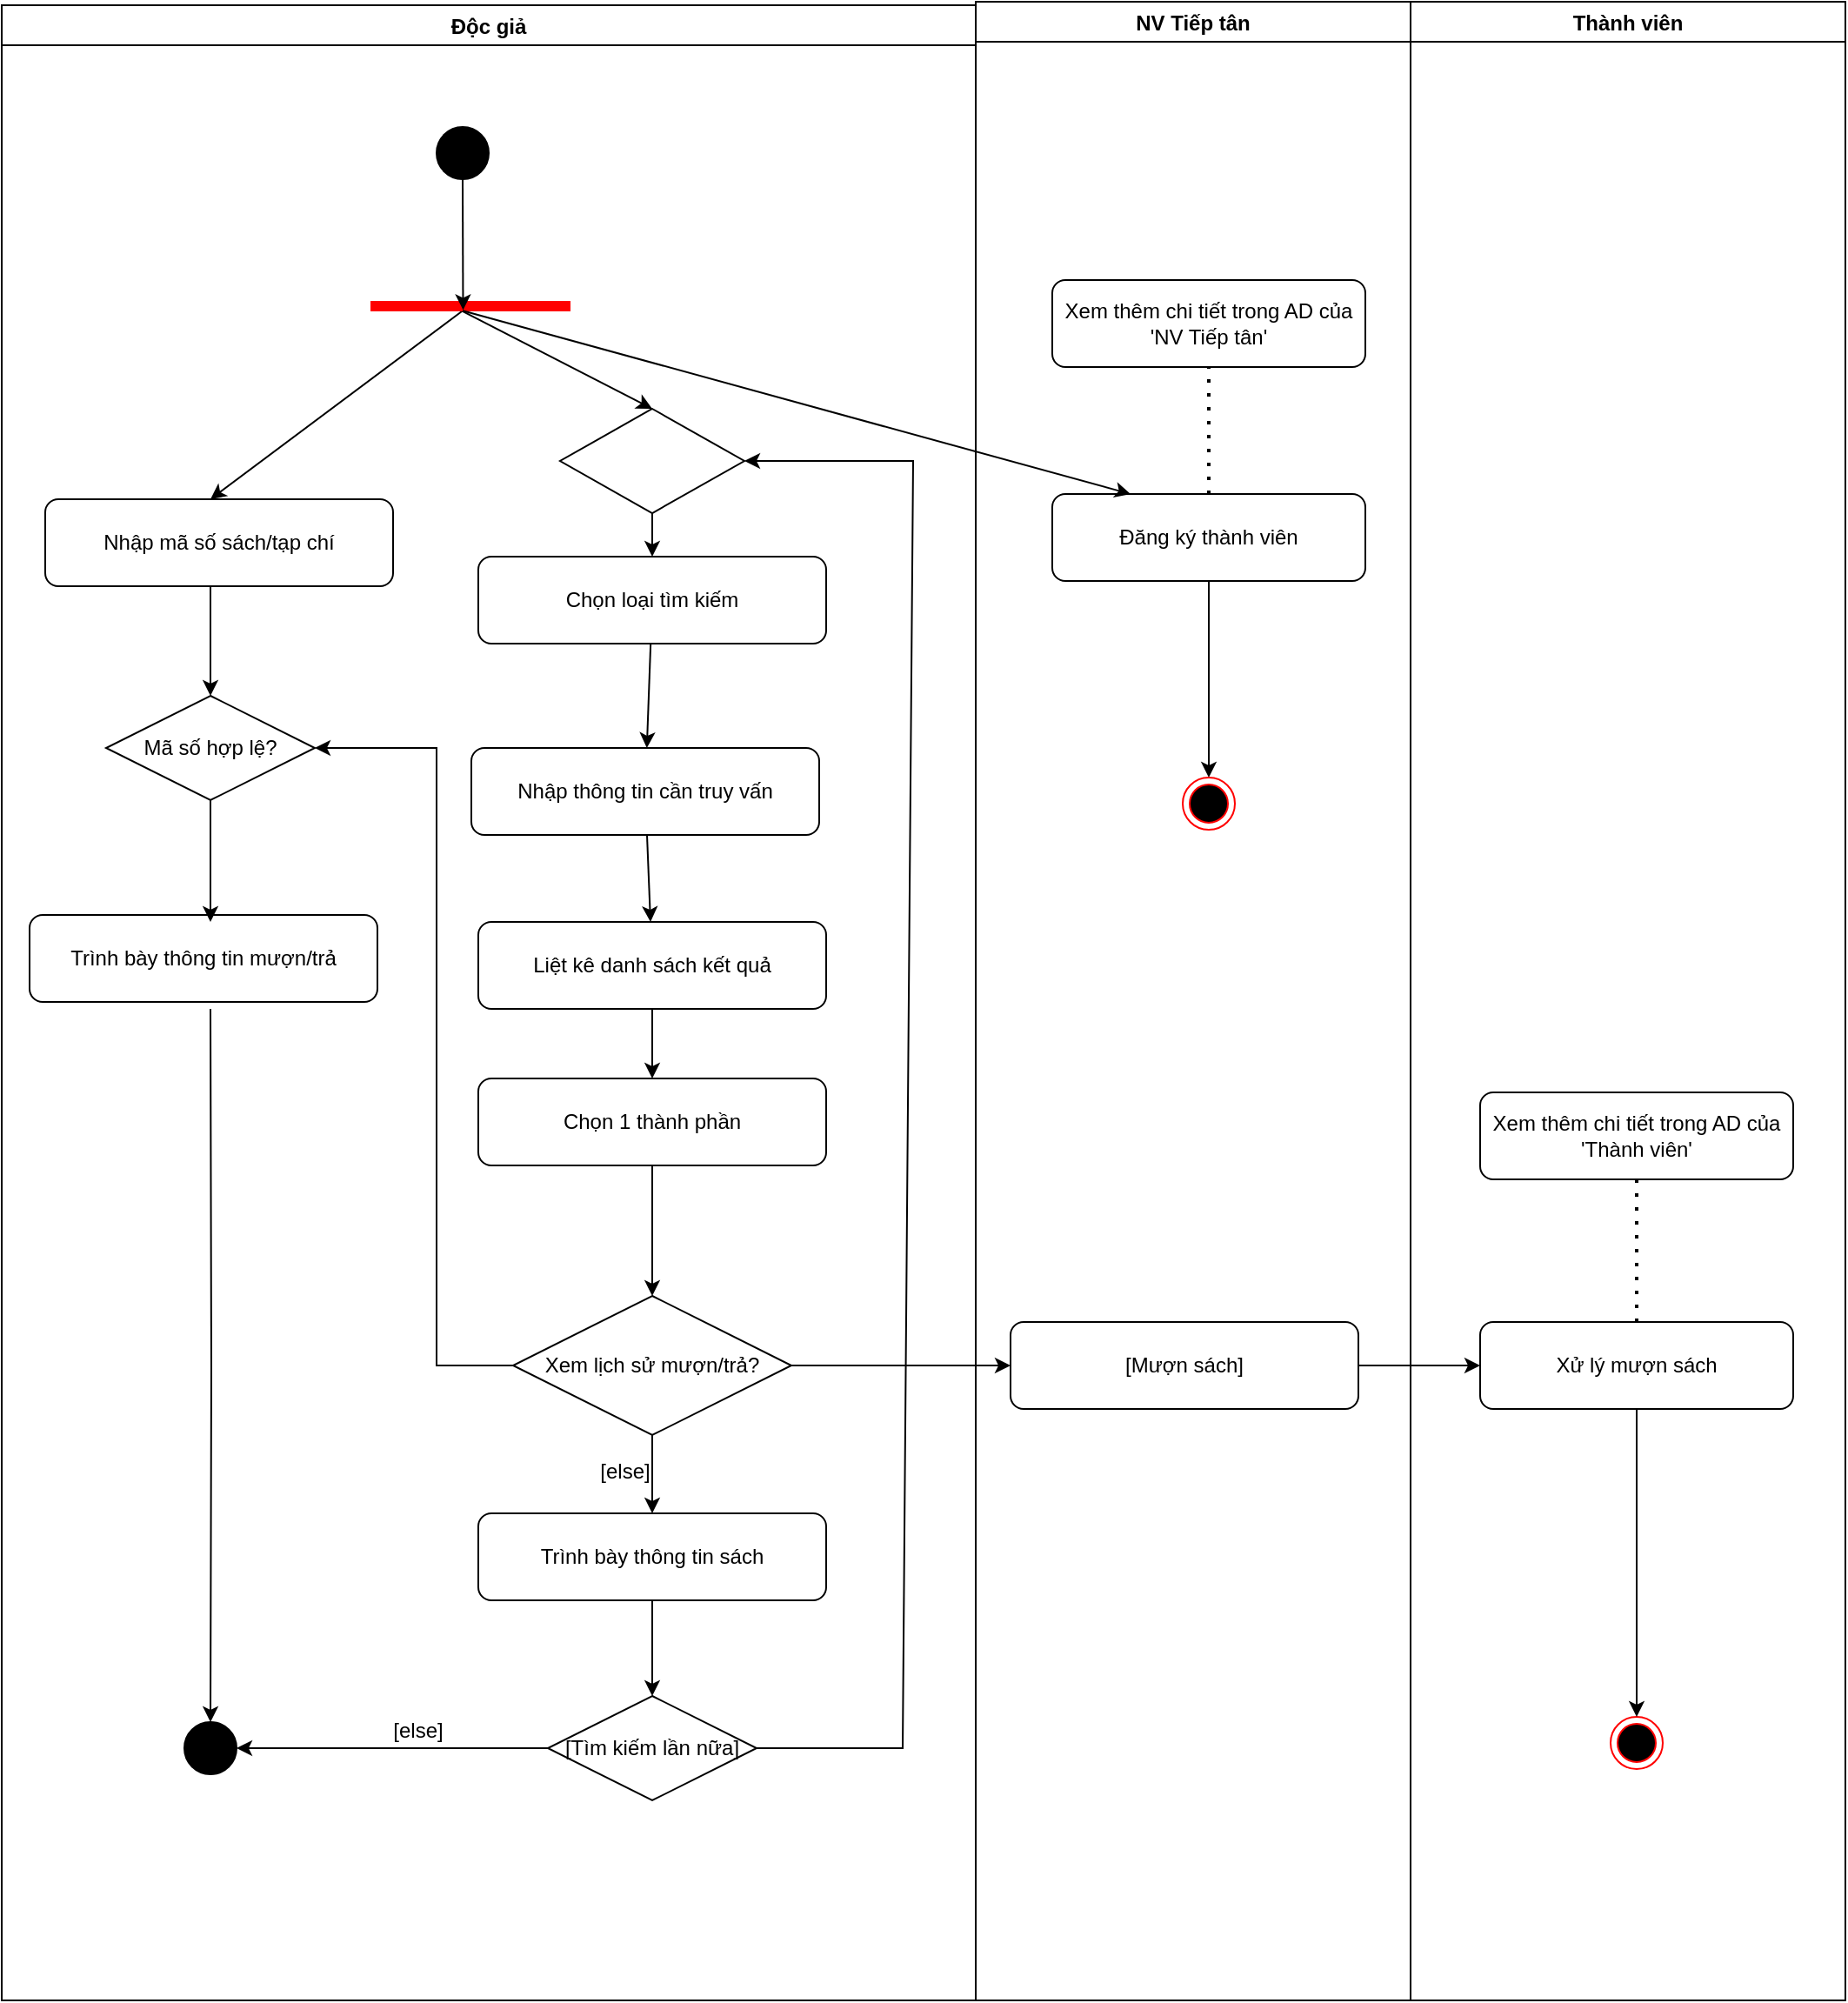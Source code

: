 <mxfile version="28.2.1" pages="8">
  <diagram name="Bai1" id="xAWx50iHIt-Vs9IyKLpP">
    <mxGraphModel grid="0" page="0" gridSize="10" guides="1" tooltips="1" connect="1" arrows="1" fold="1" pageScale="1" pageWidth="827" pageHeight="1169" math="0" shadow="0">
      <root>
        <mxCell id="0" />
        <mxCell id="1" parent="0" />
        <mxCell id="pX3qaZXQjVeVrGb1NILp-1" value="Độc giả" style="swimlane;fontStyle=1;" parent="1" vertex="1">
          <mxGeometry x="-111" y="287" width="560" height="1147" as="geometry" />
        </mxCell>
        <mxCell id="pX3qaZXQjVeVrGb1NILp-2" style="ellipse;shape=ellipse;fillColor=#000000;" parent="pX3qaZXQjVeVrGb1NILp-1" vertex="1">
          <mxGeometry x="250" y="70" width="30" height="30" as="geometry" />
        </mxCell>
        <mxCell id="pX3qaZXQjVeVrGb1NILp-3" value="Nhập mã số sách/tạp chí" style="rounded=1;whiteSpace=wrap;html=1;" parent="pX3qaZXQjVeVrGb1NILp-1" vertex="1">
          <mxGeometry x="25" y="284" width="200" height="50" as="geometry" />
        </mxCell>
        <mxCell id="pX3qaZXQjVeVrGb1NILp-4" value="Mã số hợp lệ?" style="rhombus;whiteSpace=wrap;html=1;" parent="pX3qaZXQjVeVrGb1NILp-1" vertex="1">
          <mxGeometry x="60" y="397" width="120" height="60" as="geometry" />
        </mxCell>
        <mxCell id="pX3qaZXQjVeVrGb1NILp-5" style="edgeStyle=orthogonalEdgeStyle;rounded=0;orthogonalLoop=1;jettySize=auto;html=1;entryX=0.5;entryY=0;entryDx=0;entryDy=0;" parent="pX3qaZXQjVeVrGb1NILp-1" target="pX3qaZXQjVeVrGb1NILp-14" edge="1">
          <mxGeometry relative="1" as="geometry">
            <mxPoint x="120" y="780" as="targetPoint" />
            <mxPoint x="120" y="577" as="sourcePoint" />
          </mxGeometry>
        </mxCell>
        <mxCell id="pX3qaZXQjVeVrGb1NILp-6" value="Trình bày thông tin mượn/trả" style="rounded=1;whiteSpace=wrap;html=1;" parent="pX3qaZXQjVeVrGb1NILp-1" vertex="1">
          <mxGeometry x="16" y="523" width="200" height="50" as="geometry" />
        </mxCell>
        <mxCell id="pX3qaZXQjVeVrGb1NILp-7" value="Chọn loại tìm kiếm" style="rounded=1;whiteSpace=wrap;html=1;" parent="pX3qaZXQjVeVrGb1NILp-1" vertex="1">
          <mxGeometry x="274" y="317" width="200" height="50" as="geometry" />
        </mxCell>
        <mxCell id="pX3qaZXQjVeVrGb1NILp-8" value="Nhập thông tin cần truy vấn" style="rounded=1;whiteSpace=wrap;html=1;" parent="pX3qaZXQjVeVrGb1NILp-1" vertex="1">
          <mxGeometry x="270" y="427" width="200" height="50" as="geometry" />
        </mxCell>
        <mxCell id="pX3qaZXQjVeVrGb1NILp-9" value="Liệt kê danh sách kết quả" style="rounded=1;whiteSpace=wrap;html=1;" parent="pX3qaZXQjVeVrGb1NILp-1" vertex="1">
          <mxGeometry x="274" y="527" width="200" height="50" as="geometry" />
        </mxCell>
        <mxCell id="pX3qaZXQjVeVrGb1NILp-10" value="Chọn 1 thành phần" style="rounded=1;whiteSpace=wrap;html=1;" parent="pX3qaZXQjVeVrGb1NILp-1" vertex="1">
          <mxGeometry x="274" y="617" width="200" height="50" as="geometry" />
        </mxCell>
        <mxCell id="pX3qaZXQjVeVrGb1NILp-11" value="Xem lịch sử mượn/trả?" style="rhombus;whiteSpace=wrap;html=1;" parent="pX3qaZXQjVeVrGb1NILp-1" vertex="1">
          <mxGeometry x="294" y="742" width="160" height="80" as="geometry" />
        </mxCell>
        <mxCell id="pX3qaZXQjVeVrGb1NILp-12" style="edgeStyle=orthogonalEdgeStyle;rounded=0;orthogonalLoop=1;jettySize=auto;html=1;entryX=0.5;entryY=0;entryDx=0;entryDy=0;" parent="pX3qaZXQjVeVrGb1NILp-1" source="pX3qaZXQjVeVrGb1NILp-13" target="pX3qaZXQjVeVrGb1NILp-24" edge="1">
          <mxGeometry relative="1" as="geometry" />
        </mxCell>
        <mxCell id="pX3qaZXQjVeVrGb1NILp-13" value="Trình bày thông tin sách" style="rounded=1;whiteSpace=wrap;html=1;" parent="pX3qaZXQjVeVrGb1NILp-1" vertex="1">
          <mxGeometry x="274" y="867" width="200" height="50" as="geometry" />
        </mxCell>
        <mxCell id="pX3qaZXQjVeVrGb1NILp-14" style="ellipse;shape=doubleEllipse;fillColor=#000000;" parent="pX3qaZXQjVeVrGb1NILp-1" vertex="1">
          <mxGeometry x="105" y="987" width="30" height="30" as="geometry" />
        </mxCell>
        <mxCell id="pX3qaZXQjVeVrGb1NILp-15" style="entryX=0.5;entryY=0;entryDx=0;entryDy=0;exitX=0.461;exitY=0.76;exitDx=0;exitDy=0;exitPerimeter=0;" parent="pX3qaZXQjVeVrGb1NILp-1" source="pX3qaZXQjVeVrGb1NILp-30" edge="1">
          <mxGeometry relative="1" as="geometry">
            <mxPoint x="255" y="227" as="sourcePoint" />
            <mxPoint x="120" y="284" as="targetPoint" />
          </mxGeometry>
        </mxCell>
        <mxCell id="pX3qaZXQjVeVrGb1NILp-16" parent="pX3qaZXQjVeVrGb1NILp-1" target="pX3qaZXQjVeVrGb1NILp-4" edge="1">
          <mxGeometry relative="1" as="geometry">
            <mxPoint x="120" y="334" as="sourcePoint" />
          </mxGeometry>
        </mxCell>
        <mxCell id="pX3qaZXQjVeVrGb1NILp-17" parent="pX3qaZXQjVeVrGb1NILp-1" source="pX3qaZXQjVeVrGb1NILp-4" edge="1">
          <mxGeometry relative="1" as="geometry">
            <mxPoint x="120" y="527" as="targetPoint" />
          </mxGeometry>
        </mxCell>
        <mxCell id="pX3qaZXQjVeVrGb1NILp-18" parent="pX3qaZXQjVeVrGb1NILp-1" source="pX3qaZXQjVeVrGb1NILp-7" target="pX3qaZXQjVeVrGb1NILp-8" edge="1">
          <mxGeometry relative="1" as="geometry" />
        </mxCell>
        <mxCell id="pX3qaZXQjVeVrGb1NILp-19" parent="pX3qaZXQjVeVrGb1NILp-1" source="pX3qaZXQjVeVrGb1NILp-8" target="pX3qaZXQjVeVrGb1NILp-9" edge="1">
          <mxGeometry relative="1" as="geometry" />
        </mxCell>
        <mxCell id="pX3qaZXQjVeVrGb1NILp-20" parent="pX3qaZXQjVeVrGb1NILp-1" source="pX3qaZXQjVeVrGb1NILp-9" target="pX3qaZXQjVeVrGb1NILp-10" edge="1">
          <mxGeometry relative="1" as="geometry" />
        </mxCell>
        <mxCell id="pX3qaZXQjVeVrGb1NILp-21" parent="pX3qaZXQjVeVrGb1NILp-1" source="pX3qaZXQjVeVrGb1NILp-10" target="pX3qaZXQjVeVrGb1NILp-11" edge="1">
          <mxGeometry relative="1" as="geometry" />
        </mxCell>
        <mxCell id="pX3qaZXQjVeVrGb1NILp-22" parent="pX3qaZXQjVeVrGb1NILp-1" source="pX3qaZXQjVeVrGb1NILp-11" target="pX3qaZXQjVeVrGb1NILp-13" edge="1">
          <mxGeometry relative="1" as="geometry" />
        </mxCell>
        <mxCell id="pX3qaZXQjVeVrGb1NILp-23" style="exitX=0;exitY=0.5;exitDx=0;exitDy=0;" parent="pX3qaZXQjVeVrGb1NILp-1" source="pX3qaZXQjVeVrGb1NILp-24" target="pX3qaZXQjVeVrGb1NILp-14" edge="1">
          <mxGeometry relative="1" as="geometry">
            <mxPoint x="294" y="1002" as="sourcePoint" />
          </mxGeometry>
        </mxCell>
        <mxCell id="pX3qaZXQjVeVrGb1NILp-24" value="[Tìm kiếm lần nữa]" style="rhombus;whiteSpace=wrap;html=1;" parent="pX3qaZXQjVeVrGb1NILp-1" vertex="1">
          <mxGeometry x="314" y="972" width="120" height="60" as="geometry" />
        </mxCell>
        <mxCell id="pX3qaZXQjVeVrGb1NILp-25" style="edgeStyle=orthogonalEdgeStyle;rounded=0;orthogonalLoop=1;jettySize=auto;html=1;exitX=0.5;exitY=1;exitDx=0;exitDy=0;" parent="pX3qaZXQjVeVrGb1NILp-1" source="pX3qaZXQjVeVrGb1NILp-13" target="pX3qaZXQjVeVrGb1NILp-13" edge="1">
          <mxGeometry relative="1" as="geometry" />
        </mxCell>
        <mxCell id="pX3qaZXQjVeVrGb1NILp-26" value="" style="rhombus;whiteSpace=wrap;html=1;" parent="pX3qaZXQjVeVrGb1NILp-1" vertex="1">
          <mxGeometry x="321" y="232" width="106" height="60" as="geometry" />
        </mxCell>
        <mxCell id="pX3qaZXQjVeVrGb1NILp-27" value="" style="endArrow=classic;html=1;rounded=0;entryX=0.5;entryY=0;entryDx=0;entryDy=0;exitX=0.454;exitY=0.76;exitDx=0;exitDy=0;exitPerimeter=0;" parent="pX3qaZXQjVeVrGb1NILp-1" source="pX3qaZXQjVeVrGb1NILp-30" target="pX3qaZXQjVeVrGb1NILp-26" edge="1">
          <mxGeometry width="50" height="50" relative="1" as="geometry">
            <mxPoint x="390" y="182" as="sourcePoint" />
            <mxPoint x="520" y="647" as="targetPoint" />
          </mxGeometry>
        </mxCell>
        <mxCell id="pX3qaZXQjVeVrGb1NILp-28" value="" style="endArrow=classic;html=1;rounded=0;exitX=0.5;exitY=1;exitDx=0;exitDy=0;entryX=0.5;entryY=0;entryDx=0;entryDy=0;" parent="pX3qaZXQjVeVrGb1NILp-1" source="pX3qaZXQjVeVrGb1NILp-26" target="pX3qaZXQjVeVrGb1NILp-7" edge="1">
          <mxGeometry width="50" height="50" relative="1" as="geometry">
            <mxPoint x="470" y="697" as="sourcePoint" />
            <mxPoint x="520" y="647" as="targetPoint" />
          </mxGeometry>
        </mxCell>
        <mxCell id="pX3qaZXQjVeVrGb1NILp-29" value="" style="endArrow=classic;html=1;rounded=0;exitX=0;exitY=0.5;exitDx=0;exitDy=0;entryX=1;entryY=0.5;entryDx=0;entryDy=0;" parent="pX3qaZXQjVeVrGb1NILp-1" source="pX3qaZXQjVeVrGb1NILp-11" target="pX3qaZXQjVeVrGb1NILp-4" edge="1">
          <mxGeometry width="50" height="50" relative="1" as="geometry">
            <mxPoint x="480" y="627" as="sourcePoint" />
            <mxPoint x="530" y="577" as="targetPoint" />
            <Array as="points">
              <mxPoint x="250" y="782" />
              <mxPoint x="250" y="427" />
            </Array>
          </mxGeometry>
        </mxCell>
        <mxCell id="pX3qaZXQjVeVrGb1NILp-30" value="" style="shape=line;html=1;strokeWidth=6;strokeColor=#ff0000;" parent="pX3qaZXQjVeVrGb1NILp-1" vertex="1">
          <mxGeometry x="212" y="168" width="115" height="10" as="geometry" />
        </mxCell>
        <mxCell id="pX3qaZXQjVeVrGb1NILp-31" style="entryX=0.463;entryY=0.72;entryDx=0;entryDy=0;exitX=0.5;exitY=1;exitDx=0;exitDy=0;entryPerimeter=0;" parent="pX3qaZXQjVeVrGb1NILp-1" source="pX3qaZXQjVeVrGb1NILp-2" target="pX3qaZXQjVeVrGb1NILp-30" edge="1">
          <mxGeometry relative="1" as="geometry">
            <mxPoint x="307" y="122" as="sourcePoint" />
            <mxPoint x="199" y="218" as="targetPoint" />
          </mxGeometry>
        </mxCell>
        <mxCell id="pX3qaZXQjVeVrGb1NILp-32" value="" style="endArrow=classic;html=1;rounded=0;entryX=1;entryY=0.5;entryDx=0;entryDy=0;exitX=1;exitY=0.5;exitDx=0;exitDy=0;" parent="pX3qaZXQjVeVrGb1NILp-1" source="pX3qaZXQjVeVrGb1NILp-24" target="pX3qaZXQjVeVrGb1NILp-26" edge="1">
          <mxGeometry width="50" height="50" relative="1" as="geometry">
            <mxPoint x="466" y="656" as="sourcePoint" />
            <mxPoint x="728" y="435" as="targetPoint" />
            <Array as="points">
              <mxPoint x="518" y="1002" />
              <mxPoint x="524" y="262" />
            </Array>
          </mxGeometry>
        </mxCell>
        <mxCell id="pX3qaZXQjVeVrGb1NILp-33" value="NV Tiếp tân" style="swimlane;fontStyle=1;" parent="1" vertex="1">
          <mxGeometry x="449" y="285" width="250" height="1149" as="geometry" />
        </mxCell>
        <mxCell id="pX3qaZXQjVeVrGb1NILp-34" value="Xem thêm chi tiết trong AD của &#39;NV Tiếp tân&#39;" style="rounded=1;whiteSpace=wrap;html=1;" parent="pX3qaZXQjVeVrGb1NILp-33" vertex="1">
          <mxGeometry x="44" y="160" width="180" height="50" as="geometry" />
        </mxCell>
        <mxCell id="pX3qaZXQjVeVrGb1NILp-35" style="edgeStyle=orthogonalEdgeStyle;rounded=0;orthogonalLoop=1;jettySize=auto;html=1;entryX=0.5;entryY=0;entryDx=0;entryDy=0;" parent="pX3qaZXQjVeVrGb1NILp-33" source="pX3qaZXQjVeVrGb1NILp-36" target="pX3qaZXQjVeVrGb1NILp-38" edge="1">
          <mxGeometry relative="1" as="geometry" />
        </mxCell>
        <mxCell id="pX3qaZXQjVeVrGb1NILp-36" value="Đăng ký thành viên" style="rounded=1;whiteSpace=wrap;html=1;" parent="pX3qaZXQjVeVrGb1NILp-33" vertex="1">
          <mxGeometry x="44" y="283" width="180" height="50" as="geometry" />
        </mxCell>
        <mxCell id="pX3qaZXQjVeVrGb1NILp-37" value="[Mượn sách]" style="rounded=1;whiteSpace=wrap;html=1;" parent="pX3qaZXQjVeVrGb1NILp-33" vertex="1">
          <mxGeometry x="20" y="759" width="200" height="50" as="geometry" />
        </mxCell>
        <mxCell id="pX3qaZXQjVeVrGb1NILp-38" value="" style="ellipse;html=1;shape=endState;fillColor=#000000;strokeColor=#ff0000;" parent="pX3qaZXQjVeVrGb1NILp-33" vertex="1">
          <mxGeometry x="119" y="446" width="30" height="30" as="geometry" />
        </mxCell>
        <mxCell id="pX3qaZXQjVeVrGb1NILp-39" value="" style="endArrow=none;dashed=1;html=1;dashPattern=1 3;strokeWidth=2;rounded=0;entryX=0.5;entryY=1;entryDx=0;entryDy=0;exitX=0.5;exitY=0;exitDx=0;exitDy=0;" parent="pX3qaZXQjVeVrGb1NILp-33" source="pX3qaZXQjVeVrGb1NILp-36" target="pX3qaZXQjVeVrGb1NILp-34" edge="1">
          <mxGeometry width="50" height="50" relative="1" as="geometry">
            <mxPoint x="-94" y="658" as="sourcePoint" />
            <mxPoint x="-44" y="608" as="targetPoint" />
          </mxGeometry>
        </mxCell>
        <mxCell id="pX3qaZXQjVeVrGb1NILp-40" value="Thành viên" style="swimlane;fontStyle=1;" parent="1" vertex="1">
          <mxGeometry x="699" y="285" width="250" height="1149" as="geometry" />
        </mxCell>
        <mxCell id="pX3qaZXQjVeVrGb1NILp-41" value="Xem thêm chi tiết trong AD của &#39;Thành viên&#39;" style="rounded=1;whiteSpace=wrap;html=1;" parent="pX3qaZXQjVeVrGb1NILp-40" vertex="1">
          <mxGeometry x="40" y="627" width="180" height="50" as="geometry" />
        </mxCell>
        <mxCell id="pX3qaZXQjVeVrGb1NILp-42" value="Xử lý mượn sách" style="rounded=1;whiteSpace=wrap;html=1;" parent="pX3qaZXQjVeVrGb1NILp-40" vertex="1">
          <mxGeometry x="40" y="759" width="180" height="50" as="geometry" />
        </mxCell>
        <mxCell id="pX3qaZXQjVeVrGb1NILp-43" value="" style="ellipse;html=1;shape=endState;fillColor=#000000;strokeColor=#ff0000;" parent="pX3qaZXQjVeVrGb1NILp-40" vertex="1">
          <mxGeometry x="115" y="986" width="30" height="30" as="geometry" />
        </mxCell>
        <mxCell id="pX3qaZXQjVeVrGb1NILp-44" value="" style="endArrow=classic;html=1;rounded=0;exitX=0.5;exitY=1;exitDx=0;exitDy=0;entryX=0.5;entryY=0;entryDx=0;entryDy=0;" parent="pX3qaZXQjVeVrGb1NILp-40" source="pX3qaZXQjVeVrGb1NILp-42" target="pX3qaZXQjVeVrGb1NILp-43" edge="1">
          <mxGeometry width="50" height="50" relative="1" as="geometry">
            <mxPoint x="110" y="740" as="sourcePoint" />
            <mxPoint x="-80" y="610" as="targetPoint" />
          </mxGeometry>
        </mxCell>
        <mxCell id="pX3qaZXQjVeVrGb1NILp-45" value="" style="endArrow=none;dashed=1;html=1;dashPattern=1 3;strokeWidth=2;rounded=0;exitX=0.5;exitY=0;exitDx=0;exitDy=0;entryX=0.5;entryY=1;entryDx=0;entryDy=0;" parent="pX3qaZXQjVeVrGb1NILp-40" source="pX3qaZXQjVeVrGb1NILp-42" target="pX3qaZXQjVeVrGb1NILp-41" edge="1">
          <mxGeometry width="50" height="50" relative="1" as="geometry">
            <mxPoint x="-344" y="658" as="sourcePoint" />
            <mxPoint x="-294" y="608" as="targetPoint" />
          </mxGeometry>
        </mxCell>
        <mxCell id="pX3qaZXQjVeVrGb1NILp-46" parent="1" source="pX3qaZXQjVeVrGb1NILp-37" target="pX3qaZXQjVeVrGb1NILp-42" edge="1">
          <mxGeometry relative="1" as="geometry" />
        </mxCell>
        <mxCell id="pX3qaZXQjVeVrGb1NILp-47" value="" style="edgeStyle=orthogonalEdgeStyle;rounded=0;orthogonalLoop=1;jettySize=auto;html=1;" parent="1" source="pX3qaZXQjVeVrGb1NILp-11" target="pX3qaZXQjVeVrGb1NILp-37" edge="1">
          <mxGeometry relative="1" as="geometry" />
        </mxCell>
        <mxCell id="pX3qaZXQjVeVrGb1NILp-48" value="" style="endArrow=classic;html=1;rounded=0;entryX=0.25;entryY=0;entryDx=0;entryDy=0;exitX=0.461;exitY=0.76;exitDx=0;exitDy=0;exitPerimeter=0;" parent="1" source="pX3qaZXQjVeVrGb1NILp-30" target="pX3qaZXQjVeVrGb1NILp-36" edge="1">
          <mxGeometry width="50" height="50" relative="1" as="geometry">
            <mxPoint x="168" y="464" as="sourcePoint" />
            <mxPoint x="348" y="433" as="targetPoint" />
          </mxGeometry>
        </mxCell>
        <mxCell id="pX3qaZXQjVeVrGb1NILp-49" value="[else]" style="text;html=1;align=center;verticalAlign=middle;resizable=0;points=[];autosize=1;strokeColor=none;fillColor=none;" parent="1" vertex="1">
          <mxGeometry x="223" y="1117" width="47" height="26" as="geometry" />
        </mxCell>
        <mxCell id="pX3qaZXQjVeVrGb1NILp-50" value="[else]" style="text;html=1;align=center;verticalAlign=middle;resizable=0;points=[];autosize=1;strokeColor=none;fillColor=none;" parent="1" vertex="1">
          <mxGeometry x="104" y="1266" width="47" height="26" as="geometry" />
        </mxCell>
      </root>
    </mxGraphModel>
  </diagram>
  <diagram id="z88eV5K_uu6fPttu_QWB" name="Bai2">
    <mxGraphModel grid="0" page="0" gridSize="10" guides="1" tooltips="1" connect="1" arrows="1" fold="1" pageScale="1" pageWidth="827" pageHeight="1169" math="0" shadow="0">
      <root>
        <mxCell id="0" />
        <mxCell id="1" parent="0" />
        <mxCell id="ZMXJMj_tBDmF5fxVPT50-1" value="" style="shape=mxgraph.arrows2.wedgeArrow;html=1;bendable=0;startWidth=5.577;fillColor=strokeColor;defaultFillColor=invert;defaultGradientColor=invert;rounded=0;" edge="1" parent="1">
          <mxGeometry width="100" height="100" relative="1" as="geometry">
            <mxPoint x="530" y="337" as="sourcePoint" />
            <mxPoint x="530" y="347" as="targetPoint" />
          </mxGeometry>
        </mxCell>
        <mxCell id="ZMXJMj_tBDmF5fxVPT50-2" value="" style="shape=mxgraph.arrows2.wedgeArrow;html=1;bendable=0;startWidth=5.577;fillColor=strokeColor;defaultFillColor=invert;defaultGradientColor=invert;rounded=0;" edge="1" parent="1">
          <mxGeometry width="100" height="100" relative="1" as="geometry">
            <mxPoint x="440" y="340" as="sourcePoint" />
            <mxPoint x="440" y="350" as="targetPoint" />
          </mxGeometry>
        </mxCell>
        <mxCell id="ZMXJMj_tBDmF5fxVPT50-3" value="" style="shape=mxgraph.arrows2.wedgeArrow;html=1;bendable=0;startWidth=5.577;fillColor=strokeColor;defaultFillColor=invert;defaultGradientColor=invert;rounded=0;" edge="1" parent="1">
          <mxGeometry width="100" height="100" relative="1" as="geometry">
            <mxPoint x="110" y="251.89" as="sourcePoint" />
            <mxPoint x="120" y="251.89" as="targetPoint" />
          </mxGeometry>
        </mxCell>
        <mxCell id="ZMXJMj_tBDmF5fxVPT50-4" value="" style="shape=mxgraph.arrows2.wedgeArrow;html=1;bendable=0;startWidth=5.577;fillColor=strokeColor;defaultFillColor=invert;defaultGradientColor=invert;rounded=0;" edge="1" parent="1">
          <mxGeometry width="100" height="100" relative="1" as="geometry">
            <mxPoint x="200" y="172" as="sourcePoint" />
            <mxPoint x="200" y="182" as="targetPoint" />
          </mxGeometry>
        </mxCell>
        <mxCell id="ZMXJMj_tBDmF5fxVPT50-5" style="edgeStyle=orthogonalEdgeStyle;rounded=0;orthogonalLoop=1;jettySize=auto;html=1;exitX=0;exitY=0.5;exitDx=0;exitDy=0;" edge="1" parent="1" source="ZMXJMj_tBDmF5fxVPT50-6">
          <mxGeometry relative="1" as="geometry">
            <mxPoint x="120" y="61.952" as="targetPoint" />
          </mxGeometry>
        </mxCell>
        <mxCell id="ZMXJMj_tBDmF5fxVPT50-6" value="Car" style="rounded=0;whiteSpace=wrap;html=1;" vertex="1" parent="1">
          <mxGeometry x="140" y="42" width="90" height="40" as="geometry" />
        </mxCell>
        <mxCell id="ZMXJMj_tBDmF5fxVPT50-7" value="Rental" style="rounded=0;whiteSpace=wrap;html=1;" vertex="1" parent="1">
          <mxGeometry x="430" y="42" width="90" height="40" as="geometry" />
        </mxCell>
        <mxCell id="ZMXJMj_tBDmF5fxVPT50-8" value="Customer" style="rounded=0;whiteSpace=wrap;html=1;" vertex="1" parent="1">
          <mxGeometry x="530" y="122" width="90" height="40" as="geometry" />
        </mxCell>
        <mxCell id="ZMXJMj_tBDmF5fxVPT50-9" value="NonMember" style="rounded=0;whiteSpace=wrap;html=1;" vertex="1" parent="1">
          <mxGeometry x="605" y="222" width="90" height="40" as="geometry" />
        </mxCell>
        <mxCell id="ZMXJMj_tBDmF5fxVPT50-10" value="Member" style="rounded=0;whiteSpace=wrap;html=1;" vertex="1" parent="1">
          <mxGeometry x="440" y="242" width="90" height="40" as="geometry" />
        </mxCell>
        <mxCell id="ZMXJMj_tBDmF5fxVPT50-11" value="Internet account" style="rounded=0;whiteSpace=wrap;html=1;" vertex="1" parent="1">
          <mxGeometry x="670" y="322" width="90" height="40" as="geometry" />
        </mxCell>
        <mxCell id="ZMXJMj_tBDmF5fxVPT50-12" value="Credit Card" style="rounded=0;whiteSpace=wrap;html=1;" vertex="1" parent="1">
          <mxGeometry x="380" y="382" width="90" height="40" as="geometry" />
        </mxCell>
        <mxCell id="ZMXJMj_tBDmF5fxVPT50-13" value="Address" style="rounded=0;whiteSpace=wrap;html=1;" vertex="1" parent="1">
          <mxGeometry x="515" y="382" width="90" height="40" as="geometry" />
        </mxCell>
        <mxCell id="ZMXJMj_tBDmF5fxVPT50-14" value="Car Model" style="rounded=0;whiteSpace=wrap;html=1;" vertex="1" parent="1">
          <mxGeometry x="130" y="242" width="90" height="40" as="geometry" />
        </mxCell>
        <mxCell id="ZMXJMj_tBDmF5fxVPT50-15" value="Category" style="rounded=0;whiteSpace=wrap;html=1;" vertex="1" parent="1">
          <mxGeometry x="70" y="382" width="90" height="40" as="geometry" />
        </mxCell>
        <mxCell id="ZMXJMj_tBDmF5fxVPT50-16" value="Vendor" style="rounded=0;whiteSpace=wrap;html=1;" vertex="1" parent="1">
          <mxGeometry x="200" y="382" width="90" height="40" as="geometry" />
        </mxCell>
        <mxCell id="ZMXJMj_tBDmF5fxVPT50-17" value="Car Details" style="rounded=0;whiteSpace=wrap;html=1;" vertex="1" parent="1">
          <mxGeometry x="50" y="102" width="60" height="40" as="geometry" />
        </mxCell>
        <mxCell id="ZMXJMj_tBDmF5fxVPT50-18" value="Make" style="rounded=0;whiteSpace=wrap;html=1;" vertex="1" parent="1">
          <mxGeometry x="50" y="182" width="60" height="40" as="geometry" />
        </mxCell>
        <mxCell id="ZMXJMj_tBDmF5fxVPT50-19" value="Car Model Details" style="rounded=0;whiteSpace=wrap;html=1;" vertex="1" parent="1">
          <mxGeometry x="300" y="132" width="70" height="60" as="geometry" />
        </mxCell>
        <mxCell id="ZMXJMj_tBDmF5fxVPT50-20" value="Reservation" style="rounded=0;whiteSpace=wrap;html=1;" vertex="1" parent="1">
          <mxGeometry x="290" y="302" width="80" height="30" as="geometry" />
        </mxCell>
        <mxCell id="ZMXJMj_tBDmF5fxVPT50-21" value="1" style="text;html=1;align=center;verticalAlign=middle;whiteSpace=wrap;rounded=0;" vertex="1" parent="1">
          <mxGeometry x="50" y="82" width="20" height="20" as="geometry" />
        </mxCell>
        <mxCell id="ZMXJMj_tBDmF5fxVPT50-22" value="" style="endArrow=diamondThin;endFill=1;endSize=24;html=1;rounded=0;exitX=0.5;exitY=0;exitDx=0;exitDy=0;" edge="1" parent="1" source="ZMXJMj_tBDmF5fxVPT50-17">
          <mxGeometry width="160" relative="1" as="geometry">
            <mxPoint x="-20" y="61.5" as="sourcePoint" />
            <mxPoint x="140" y="61.5" as="targetPoint" />
            <Array as="points">
              <mxPoint x="80" y="62" />
            </Array>
          </mxGeometry>
        </mxCell>
        <mxCell id="ZMXJMj_tBDmF5fxVPT50-23" value="" style="endArrow=none;html=1;rounded=0;entryX=0;entryY=0.5;entryDx=0;entryDy=0;" edge="1" parent="1" target="ZMXJMj_tBDmF5fxVPT50-7">
          <mxGeometry width="50" height="50" relative="1" as="geometry">
            <mxPoint x="230" y="62" as="sourcePoint" />
            <mxPoint x="280" y="12" as="targetPoint" />
          </mxGeometry>
        </mxCell>
        <mxCell id="ZMXJMj_tBDmF5fxVPT50-24" value="1..*" style="text;html=1;align=center;verticalAlign=middle;whiteSpace=wrap;rounded=0;" vertex="1" parent="1">
          <mxGeometry x="230" y="42" width="30" height="20" as="geometry" />
        </mxCell>
        <mxCell id="ZMXJMj_tBDmF5fxVPT50-25" value="0..1" style="text;html=1;align=center;verticalAlign=middle;whiteSpace=wrap;rounded=0;" vertex="1" parent="1">
          <mxGeometry x="400" y="42" width="30" height="20" as="geometry" />
        </mxCell>
        <mxCell id="ZMXJMj_tBDmF5fxVPT50-26" value="&lt;font style=&quot;font-size: 9px;&quot;&gt;rented under&lt;/font&gt;" style="text;html=1;align=center;verticalAlign=middle;whiteSpace=wrap;rounded=0;" vertex="1" parent="1">
          <mxGeometry x="305" y="47" width="70" height="10" as="geometry" />
        </mxCell>
        <mxCell id="ZMXJMj_tBDmF5fxVPT50-27" value="" style="shape=mxgraph.arrows2.wedgeArrow;html=1;bendable=0;startWidth=5.577;fillColor=strokeColor;defaultFillColor=invert;defaultGradientColor=invert;rounded=0;" edge="1" parent="1">
          <mxGeometry width="100" height="100" relative="1" as="geometry">
            <mxPoint x="90" y="82" as="sourcePoint" />
            <mxPoint x="90" y="92" as="targetPoint" />
          </mxGeometry>
        </mxCell>
        <mxCell id="ZMXJMj_tBDmF5fxVPT50-28" value="" style="shape=mxgraph.arrows2.wedgeArrow;html=1;bendable=0;startWidth=5.577;fillColor=strokeColor;defaultFillColor=invert;defaultGradientColor=invert;rounded=0;" edge="1" parent="1">
          <mxGeometry width="100" height="100" relative="1" as="geometry">
            <mxPoint x="600" y="87" as="sourcePoint" />
            <mxPoint x="600" y="97" as="targetPoint" />
          </mxGeometry>
        </mxCell>
        <mxCell id="ZMXJMj_tBDmF5fxVPT50-29" value="" style="endArrow=none;html=1;rounded=0;entryX=0.5;entryY=0;entryDx=0;entryDy=0;" edge="1" parent="1" target="ZMXJMj_tBDmF5fxVPT50-8">
          <mxGeometry width="50" height="50" relative="1" as="geometry">
            <mxPoint x="520" y="62" as="sourcePoint" />
            <mxPoint x="580" y="62" as="targetPoint" />
            <Array as="points">
              <mxPoint x="575" y="62" />
            </Array>
          </mxGeometry>
        </mxCell>
        <mxCell id="ZMXJMj_tBDmF5fxVPT50-30" value="*" style="text;html=1;align=center;verticalAlign=middle;resizable=0;points=[];autosize=1;strokeColor=none;fillColor=none;" vertex="1" parent="1">
          <mxGeometry x="515" y="40" width="30" height="30" as="geometry" />
        </mxCell>
        <mxCell id="ZMXJMj_tBDmF5fxVPT50-31" value="1" style="text;html=1;align=center;verticalAlign=middle;resizable=0;points=[];autosize=1;strokeColor=none;fillColor=none;" vertex="1" parent="1">
          <mxGeometry x="545" y="92" width="30" height="30" as="geometry" />
        </mxCell>
        <mxCell id="ZMXJMj_tBDmF5fxVPT50-32" value="" style="endArrow=none;html=1;rounded=0;entryX=0;entryY=0.5;entryDx=0;entryDy=0;exitX=1;exitY=0.75;exitDx=0;exitDy=0;" edge="1" parent="1" source="ZMXJMj_tBDmF5fxVPT50-14" target="ZMXJMj_tBDmF5fxVPT50-8">
          <mxGeometry width="50" height="50" relative="1" as="geometry">
            <mxPoint x="320" y="202" as="sourcePoint" />
            <mxPoint x="370" y="152" as="targetPoint" />
            <Array as="points">
              <mxPoint x="400" y="272" />
              <mxPoint x="400" y="142" />
            </Array>
          </mxGeometry>
        </mxCell>
        <mxCell id="ZMXJMj_tBDmF5fxVPT50-33" value="" style="endArrow=none;dashed=1;html=1;dashPattern=1 3;strokeWidth=2;rounded=0;exitX=0.5;exitY=0;exitDx=0;exitDy=0;" edge="1" parent="1" source="ZMXJMj_tBDmF5fxVPT50-20">
          <mxGeometry width="50" height="50" relative="1" as="geometry">
            <mxPoint x="310" y="232" as="sourcePoint" />
            <mxPoint x="330" y="272" as="targetPoint" />
          </mxGeometry>
        </mxCell>
        <mxCell id="ZMXJMj_tBDmF5fxVPT50-34" value="&lt;font style=&quot;font-size: 9px;&quot;&gt;details&lt;/font&gt;" style="text;html=1;align=center;verticalAlign=middle;whiteSpace=wrap;rounded=0;fillColor=default;gradientColor=none;" vertex="1" parent="1">
          <mxGeometry x="70" y="70" width="30" height="20" as="geometry" />
        </mxCell>
        <mxCell id="ZMXJMj_tBDmF5fxVPT50-35" value="&lt;font style=&quot;font-size: 9px;&quot;&gt;taken out by&lt;/font&gt;" style="text;html=1;align=center;verticalAlign=middle;whiteSpace=wrap;rounded=0;fillColor=default;gradientColor=none;" vertex="1" parent="1">
          <mxGeometry x="560" y="72" width="50" height="20" as="geometry" />
        </mxCell>
        <mxCell id="ZMXJMj_tBDmF5fxVPT50-36" value="*" style="text;html=1;align=center;verticalAlign=middle;resizable=0;points=[];autosize=1;strokeColor=none;fillColor=none;" vertex="1" parent="1">
          <mxGeometry x="500" y="112" width="30" height="30" as="geometry" />
        </mxCell>
        <mxCell id="ZMXJMj_tBDmF5fxVPT50-37" value="" style="endArrow=none;html=1;rounded=0;entryX=0.5;entryY=1;entryDx=0;entryDy=0;exitX=0.599;exitY=-0.022;exitDx=0;exitDy=0;exitPerimeter=0;" edge="1" parent="1" source="ZMXJMj_tBDmF5fxVPT50-14" target="ZMXJMj_tBDmF5fxVPT50-6">
          <mxGeometry width="50" height="50" relative="1" as="geometry">
            <mxPoint x="280" y="262" as="sourcePoint" />
            <mxPoint x="330" y="212" as="targetPoint" />
          </mxGeometry>
        </mxCell>
        <mxCell id="ZMXJMj_tBDmF5fxVPT50-38" value="*" style="text;html=1;align=center;verticalAlign=middle;resizable=0;points=[];autosize=1;strokeColor=none;fillColor=none;" vertex="1" parent="1">
          <mxGeometry x="180" y="77" width="30" height="30" as="geometry" />
        </mxCell>
        <mxCell id="ZMXJMj_tBDmF5fxVPT50-39" value="&lt;font style=&quot;font-size: 9px;&quot;&gt;example of&lt;/font&gt;" style="text;html=1;align=center;verticalAlign=middle;whiteSpace=wrap;rounded=0;fillColor=default;gradientColor=none;" vertex="1" parent="1">
          <mxGeometry x="160" y="147" width="70" height="30" as="geometry" />
        </mxCell>
        <mxCell id="ZMXJMj_tBDmF5fxVPT50-40" value="1" style="text;html=1;align=center;verticalAlign=middle;resizable=0;points=[];autosize=1;strokeColor=none;fillColor=none;" vertex="1" parent="1">
          <mxGeometry x="180" y="217" width="30" height="30" as="geometry" />
        </mxCell>
        <mxCell id="ZMXJMj_tBDmF5fxVPT50-41" value="" style="endArrow=none;html=1;rounded=0;entryX=0.5;entryY=1;entryDx=0;entryDy=0;exitX=-0.024;exitY=0.539;exitDx=0;exitDy=0;exitPerimeter=0;" edge="1" parent="1" source="ZMXJMj_tBDmF5fxVPT50-14" target="ZMXJMj_tBDmF5fxVPT50-18">
          <mxGeometry width="50" height="50" relative="1" as="geometry">
            <mxPoint x="160" y="232" as="sourcePoint" />
            <mxPoint x="210" y="182" as="targetPoint" />
            <Array as="points">
              <mxPoint x="80" y="264" />
            </Array>
          </mxGeometry>
        </mxCell>
        <mxCell id="ZMXJMj_tBDmF5fxVPT50-42" value="1..*" style="text;html=1;align=center;verticalAlign=middle;resizable=0;points=[];autosize=1;strokeColor=none;fillColor=none;" vertex="1" parent="1">
          <mxGeometry x="40" y="220" width="40" height="30" as="geometry" />
        </mxCell>
        <mxCell id="ZMXJMj_tBDmF5fxVPT50-43" value="&lt;font style=&quot;font-size: 9px;&quot;&gt;makes&lt;/font&gt;" style="text;html=1;align=center;verticalAlign=middle;whiteSpace=wrap;rounded=0;fillColor=none;gradientColor=none;" vertex="1" parent="1">
          <mxGeometry x="80" y="242" width="30" height="20" as="geometry" />
        </mxCell>
        <mxCell id="ZMXJMj_tBDmF5fxVPT50-44" value="*" style="text;html=1;align=center;verticalAlign=middle;resizable=0;points=[];autosize=1;strokeColor=none;fillColor=none;" vertex="1" parent="1">
          <mxGeometry x="105" y="260" width="30" height="30" as="geometry" />
        </mxCell>
        <mxCell id="ZMXJMj_tBDmF5fxVPT50-45" value="*" style="text;html=1;align=center;verticalAlign=middle;resizable=0;points=[];autosize=1;strokeColor=none;fillColor=none;" vertex="1" parent="1">
          <mxGeometry x="215" y="270" width="30" height="30" as="geometry" />
        </mxCell>
        <mxCell id="ZMXJMj_tBDmF5fxVPT50-46" value="1" style="text;html=1;align=center;verticalAlign=middle;resizable=0;points=[];autosize=1;strokeColor=none;fillColor=none;" vertex="1" parent="1">
          <mxGeometry x="135" y="352" width="30" height="30" as="geometry" />
        </mxCell>
        <mxCell id="ZMXJMj_tBDmF5fxVPT50-47" value="1" style="text;html=1;align=center;verticalAlign=middle;resizable=0;points=[];autosize=1;strokeColor=none;fillColor=none;" vertex="1" parent="1">
          <mxGeometry x="210" y="352" width="30" height="30" as="geometry" />
        </mxCell>
        <mxCell id="ZMXJMj_tBDmF5fxVPT50-48" value="" style="endArrow=none;html=1;rounded=0;entryX=0.149;entryY=1.025;entryDx=0;entryDy=0;entryPerimeter=0;exitX=0.811;exitY=-0.045;exitDx=0;exitDy=0;exitPerimeter=0;" edge="1" parent="1" source="ZMXJMj_tBDmF5fxVPT50-15" target="ZMXJMj_tBDmF5fxVPT50-14">
          <mxGeometry width="50" height="50" relative="1" as="geometry">
            <mxPoint x="250" y="252" as="sourcePoint" />
            <mxPoint x="300" y="202" as="targetPoint" />
          </mxGeometry>
        </mxCell>
        <mxCell id="ZMXJMj_tBDmF5fxVPT50-49" value="" style="endArrow=none;html=1;rounded=0;entryX=0.887;entryY=1.045;entryDx=0;entryDy=0;entryPerimeter=0;exitX=0.118;exitY=-0.015;exitDx=0;exitDy=0;exitPerimeter=0;" edge="1" parent="1" source="ZMXJMj_tBDmF5fxVPT50-16" target="ZMXJMj_tBDmF5fxVPT50-14">
          <mxGeometry width="50" height="50" relative="1" as="geometry">
            <mxPoint x="250" y="352" as="sourcePoint" />
            <mxPoint x="300" y="302" as="targetPoint" />
          </mxGeometry>
        </mxCell>
        <mxCell id="ZMXJMj_tBDmF5fxVPT50-50" value="*" style="text;html=1;align=center;verticalAlign=middle;resizable=0;points=[];autosize=1;strokeColor=none;fillColor=none;" vertex="1" parent="1">
          <mxGeometry x="200" y="282" width="30" height="30" as="geometry" />
        </mxCell>
        <mxCell id="ZMXJMj_tBDmF5fxVPT50-51" value="*" style="text;html=1;align=center;verticalAlign=middle;resizable=0;points=[];autosize=1;strokeColor=none;fillColor=none;" vertex="1" parent="1">
          <mxGeometry x="135" y="282" width="30" height="30" as="geometry" />
        </mxCell>
        <mxCell id="ZMXJMj_tBDmF5fxVPT50-52" value="" style="endArrow=diamondThin;endFill=1;endSize=24;html=1;rounded=0;entryX=0.989;entryY=0.375;entryDx=0;entryDy=0;entryPerimeter=0;exitX=0.5;exitY=1;exitDx=0;exitDy=0;" edge="1" parent="1" source="ZMXJMj_tBDmF5fxVPT50-19" target="ZMXJMj_tBDmF5fxVPT50-14">
          <mxGeometry width="160" relative="1" as="geometry">
            <mxPoint x="190" y="272" as="sourcePoint" />
            <mxPoint x="350" y="272" as="targetPoint" />
            <Array as="points">
              <mxPoint x="335" y="257" />
            </Array>
          </mxGeometry>
        </mxCell>
        <mxCell id="ZMXJMj_tBDmF5fxVPT50-53" value="1" style="text;html=1;align=center;verticalAlign=middle;resizable=0;points=[];autosize=1;strokeColor=none;fillColor=none;" vertex="1" parent="1">
          <mxGeometry x="300" y="190" width="30" height="30" as="geometry" />
        </mxCell>
        <mxCell id="ZMXJMj_tBDmF5fxVPT50-54" value="" style="shape=mxgraph.arrows2.wedgeArrow;html=1;bendable=0;startWidth=5.577;fillColor=strokeColor;defaultFillColor=invert;defaultGradientColor=invert;rounded=0;" edge="1" parent="1">
          <mxGeometry width="100" height="100" relative="1" as="geometry">
            <mxPoint x="350" y="227" as="sourcePoint" />
            <mxPoint x="350" y="217" as="targetPoint" />
          </mxGeometry>
        </mxCell>
        <mxCell id="ZMXJMj_tBDmF5fxVPT50-55" value="&lt;font style=&quot;font-size: 9px;&quot;&gt;details&lt;/font&gt;" style="text;html=1;align=center;verticalAlign=middle;whiteSpace=wrap;rounded=0;fillColor=default;gradientColor=none;" vertex="1" parent="1">
          <mxGeometry x="330" y="222" width="30" height="20" as="geometry" />
        </mxCell>
        <mxCell id="ZMXJMj_tBDmF5fxVPT50-56" value="" style="endArrow=block;endSize=16;endFill=0;html=1;rounded=0;entryX=0.5;entryY=1;entryDx=0;entryDy=0;" edge="1" parent="1">
          <mxGeometry width="160" relative="1" as="geometry">
            <mxPoint x="584.91" y="202" as="sourcePoint" />
            <mxPoint x="584.91" y="162" as="targetPoint" />
          </mxGeometry>
        </mxCell>
        <mxCell id="ZMXJMj_tBDmF5fxVPT50-57" value="" style="endArrow=none;html=1;rounded=0;exitX=0.5;exitY=0;exitDx=0;exitDy=0;" edge="1" parent="1" source="ZMXJMj_tBDmF5fxVPT50-10">
          <mxGeometry width="50" height="50" relative="1" as="geometry">
            <mxPoint x="330" y="292" as="sourcePoint" />
            <mxPoint x="650" y="202" as="targetPoint" />
            <Array as="points">
              <mxPoint x="485" y="202" />
            </Array>
          </mxGeometry>
        </mxCell>
        <mxCell id="ZMXJMj_tBDmF5fxVPT50-58" value="" style="endArrow=none;html=1;rounded=0;" edge="1" parent="1">
          <mxGeometry width="50" height="50" relative="1" as="geometry">
            <mxPoint x="650" y="222" as="sourcePoint" />
            <mxPoint x="650" y="202" as="targetPoint" />
          </mxGeometry>
        </mxCell>
        <mxCell id="ZMXJMj_tBDmF5fxVPT50-59" value="" style="endArrow=none;html=1;rounded=0;entryX=0;entryY=0.5;entryDx=0;entryDy=0;exitX=1;exitY=0.75;exitDx=0;exitDy=0;" edge="1" parent="1" source="ZMXJMj_tBDmF5fxVPT50-10" target="ZMXJMj_tBDmF5fxVPT50-11">
          <mxGeometry width="50" height="50" relative="1" as="geometry">
            <mxPoint x="420" y="262" as="sourcePoint" />
            <mxPoint x="470" y="212" as="targetPoint" />
            <Array as="points">
              <mxPoint x="570" y="272" />
              <mxPoint x="570" y="342" />
            </Array>
          </mxGeometry>
        </mxCell>
        <mxCell id="ZMXJMj_tBDmF5fxVPT50-60" value="1" style="text;html=1;align=center;verticalAlign=middle;resizable=0;points=[];autosize=1;strokeColor=none;fillColor=none;" vertex="1" parent="1">
          <mxGeometry x="640" y="340" width="30" height="30" as="geometry" />
        </mxCell>
        <mxCell id="ZMXJMj_tBDmF5fxVPT50-61" value="&lt;font style=&quot;font-size: 9px;&quot;&gt;logs in with&lt;/font&gt;" style="text;html=1;align=center;verticalAlign=middle;whiteSpace=wrap;rounded=0;fillColor=default;gradientColor=none;" vertex="1" parent="1">
          <mxGeometry x="560" y="302" width="50" height="20" as="geometry" />
        </mxCell>
        <mxCell id="ZMXJMj_tBDmF5fxVPT50-62" value="1" style="text;html=1;align=center;verticalAlign=middle;resizable=0;points=[];autosize=1;strokeColor=none;fillColor=none;" vertex="1" parent="1">
          <mxGeometry x="530" y="242" width="30" height="30" as="geometry" />
        </mxCell>
        <mxCell id="ZMXJMj_tBDmF5fxVPT50-63" value="" style="shape=mxgraph.arrows2.wedgeArrow;html=1;bendable=0;startWidth=5.577;fillColor=strokeColor;defaultFillColor=invert;defaultGradientColor=invert;rounded=0;" edge="1" parent="1">
          <mxGeometry width="100" height="100" relative="1" as="geometry">
            <mxPoint x="224.84" y="337" as="sourcePoint" />
            <mxPoint x="224.84" y="347" as="targetPoint" />
          </mxGeometry>
        </mxCell>
        <mxCell id="ZMXJMj_tBDmF5fxVPT50-64" value="sold by" style="text;html=1;align=center;verticalAlign=middle;whiteSpace=wrap;rounded=0;fillColor=default;gradientColor=none;" vertex="1" parent="1">
          <mxGeometry x="200" y="312" width="35" height="30" as="geometry" />
        </mxCell>
        <mxCell id="ZMXJMj_tBDmF5fxVPT50-65" value="" style="shape=mxgraph.arrows2.wedgeArrow;html=1;bendable=0;startWidth=5.577;fillColor=strokeColor;defaultFillColor=invert;defaultGradientColor=invert;rounded=0;" edge="1" parent="1">
          <mxGeometry width="100" height="100" relative="1" as="geometry">
            <mxPoint x="149.84" y="337" as="sourcePoint" />
            <mxPoint x="149.84" y="347" as="targetPoint" />
          </mxGeometry>
        </mxCell>
        <mxCell id="ZMXJMj_tBDmF5fxVPT50-66" value="classified as" style="text;html=1;align=center;verticalAlign=middle;whiteSpace=wrap;rounded=0;fillColor=default;gradientColor=none;" vertex="1" parent="1">
          <mxGeometry x="125" y="312" width="35" height="30" as="geometry" />
        </mxCell>
        <mxCell id="ZMXJMj_tBDmF5fxVPT50-67" value="" style="endArrow=none;html=1;rounded=0;entryX=0.25;entryY=1;entryDx=0;entryDy=0;exitX=0.909;exitY=-0.002;exitDx=0;exitDy=0;exitPerimeter=0;" edge="1" parent="1" source="ZMXJMj_tBDmF5fxVPT50-12" target="ZMXJMj_tBDmF5fxVPT50-10">
          <mxGeometry width="50" height="50" relative="1" as="geometry">
            <mxPoint x="420" y="292" as="sourcePoint" />
            <mxPoint x="470" y="242" as="targetPoint" />
          </mxGeometry>
        </mxCell>
        <mxCell id="ZMXJMj_tBDmF5fxVPT50-68" value="" style="endArrow=none;html=1;rounded=0;entryX=0.891;entryY=1.03;entryDx=0;entryDy=0;entryPerimeter=0;exitX=0.056;exitY=0;exitDx=0;exitDy=0;exitPerimeter=0;" edge="1" parent="1" source="ZMXJMj_tBDmF5fxVPT50-13" target="ZMXJMj_tBDmF5fxVPT50-10">
          <mxGeometry width="50" height="50" relative="1" as="geometry">
            <mxPoint x="420" y="292" as="sourcePoint" />
            <mxPoint x="470" y="242" as="targetPoint" />
          </mxGeometry>
        </mxCell>
        <mxCell id="ZMXJMj_tBDmF5fxVPT50-69" value="1..*" style="text;html=1;align=center;verticalAlign=middle;resizable=0;points=[];autosize=1;strokeColor=none;fillColor=none;" vertex="1" parent="1">
          <mxGeometry x="420" y="282" width="40" height="30" as="geometry" />
        </mxCell>
        <mxCell id="ZMXJMj_tBDmF5fxVPT50-70" value="1..*" style="text;html=1;align=center;verticalAlign=middle;resizable=0;points=[];autosize=1;strokeColor=none;fillColor=none;" vertex="1" parent="1">
          <mxGeometry x="480" y="282" width="40" height="30" as="geometry" />
        </mxCell>
        <mxCell id="ZMXJMj_tBDmF5fxVPT50-71" value="guaranteed by&amp;nbsp;" style="text;html=1;align=center;verticalAlign=middle;whiteSpace=wrap;rounded=0;fillColor=default;gradientColor=none;" vertex="1" parent="1">
          <mxGeometry x="430" y="312" width="35" height="30" as="geometry" />
        </mxCell>
        <mxCell id="ZMXJMj_tBDmF5fxVPT50-72" value="&lt;font style=&quot;font-size: 11px;&quot;&gt;lives at&amp;nbsp;&lt;/font&gt;" style="text;html=1;align=center;verticalAlign=middle;whiteSpace=wrap;rounded=0;fillColor=default;gradientColor=none;" vertex="1" parent="1">
          <mxGeometry x="510" y="312" width="35" height="30" as="geometry" />
        </mxCell>
        <mxCell id="ZMXJMj_tBDmF5fxVPT50-73" value="1" style="text;html=1;align=center;verticalAlign=middle;resizable=0;points=[];autosize=1;strokeColor=none;fillColor=none;" vertex="1" parent="1">
          <mxGeometry x="435" y="352" width="30" height="30" as="geometry" />
        </mxCell>
        <mxCell id="ZMXJMj_tBDmF5fxVPT50-74" value="1" style="text;html=1;align=center;verticalAlign=middle;resizable=0;points=[];autosize=1;strokeColor=none;fillColor=none;" vertex="1" parent="1">
          <mxGeometry x="515" y="352" width="30" height="30" as="geometry" />
        </mxCell>
      </root>
    </mxGraphModel>
  </diagram>
  <diagram name="Bai 3" id="mkOgf1i-qfAFAvN-9vD5">
    <mxGraphModel grid="0" page="0" gridSize="10" guides="1" tooltips="1" connect="1" arrows="1" fold="1" pageScale="1" pageWidth="827" pageHeight="1169" math="0" shadow="0">
      <root>
        <mxCell id="0" />
        <mxCell id="1" parent="0" />
        <mxCell id="M5B455rqmwnAO3nL2wu2-1" value="Student" style="shape=umlActor;verticalLabelPosition=bottom;verticalAlign=top;html=1;outlineConnect=0;" vertex="1" parent="1">
          <mxGeometry x="3" y="-52" width="30" height="60" as="geometry" />
        </mxCell>
        <mxCell id="M5B455rqmwnAO3nL2wu2-2" value="Registrar" style="shape=umlActor;verticalLabelPosition=bottom;verticalAlign=top;html=1;outlineConnect=0;" vertex="1" parent="1">
          <mxGeometry x="3" y="323" width="30" height="60" as="geometry" />
        </mxCell>
        <mxCell id="M5B455rqmwnAO3nL2wu2-3" value="Professor" style="shape=umlActor;verticalLabelPosition=bottom;verticalAlign=top;html=1;outlineConnect=0;" vertex="1" parent="1">
          <mxGeometry x="3" y="108" width="30" height="60" as="geometry" />
        </mxCell>
        <mxCell id="M5B455rqmwnAO3nL2wu2-4" value="Billing System" style="shape=umlActor;verticalLabelPosition=bottom;verticalAlign=top;html=1;outlineConnect=0;" vertex="1" parent="1">
          <mxGeometry x="435" y="-52" width="30" height="60" as="geometry" />
        </mxCell>
        <mxCell id="M5B455rqmwnAO3nL2wu2-5" value="&lt;font style=&quot;font-size: 14px;&quot; face=&quot;Times New Roman&quot;&gt;Register for Courses&lt;/font&gt;" style="ellipse;whiteSpace=wrap;html=1;" vertex="1" parent="1">
          <mxGeometry x="164" y="-61" width="140" height="70" as="geometry" />
        </mxCell>
        <mxCell id="M5B455rqmwnAO3nL2wu2-6" value="Maintain Curriculum" style="ellipse;whiteSpace=wrap;html=1;fontSize=14;fontFamily=Times New Roman;" vertex="1" parent="1">
          <mxGeometry x="167" y="191" width="140" height="70" as="geometry" />
        </mxCell>
        <mxCell id="M5B455rqmwnAO3nL2wu2-7" value="Maintain Professor Infomation" style="ellipse;whiteSpace=wrap;html=1;fontSize=14;fontFamily=Times New Roman;" vertex="1" parent="1">
          <mxGeometry x="170" y="455" width="140" height="70" as="geometry" />
        </mxCell>
        <mxCell id="M5B455rqmwnAO3nL2wu2-8" value="Select Courses to Teach" style="ellipse;whiteSpace=wrap;html=1;fontFamily=Times New Roman;fontSize=14;" vertex="1" parent="1">
          <mxGeometry x="164" y="59" width="140" height="70" as="geometry" />
        </mxCell>
        <mxCell id="M5B455rqmwnAO3nL2wu2-9" value="&lt;span style=&quot;text-wrap-mode: nowrap;&quot;&gt;Registrar Validation&lt;/span&gt;" style="ellipse;whiteSpace=wrap;html=1;fontSize=14;fontFamily=Times New Roman;" vertex="1" parent="1">
          <mxGeometry x="447" y="323" width="140" height="70" as="geometry" />
        </mxCell>
        <mxCell id="M5B455rqmwnAO3nL2wu2-10" value="Maintain Student Infomation" style="ellipse;whiteSpace=wrap;html=1;fontFamily=Times New Roman;fontSize=14;" vertex="1" parent="1">
          <mxGeometry x="170" y="323" width="140" height="70" as="geometry" />
        </mxCell>
        <mxCell id="M5B455rqmwnAO3nL2wu2-12" value="Use" style="endArrow=open;endSize=12;dashed=1;html=1;rounded=0;exitX=1;exitY=0.5;exitDx=0;exitDy=0;entryX=0;entryY=0;entryDx=0;entryDy=0;" edge="1" parent="1" source="M5B455rqmwnAO3nL2wu2-6" target="M5B455rqmwnAO3nL2wu2-9">
          <mxGeometry width="160" relative="1" as="geometry">
            <mxPoint x="346" y="235" as="sourcePoint" />
            <mxPoint x="506" y="235" as="targetPoint" />
          </mxGeometry>
        </mxCell>
        <mxCell id="M5B455rqmwnAO3nL2wu2-13" value="Use" style="endArrow=open;endSize=12;dashed=1;html=1;rounded=0;exitX=1;exitY=0.5;exitDx=0;exitDy=0;entryX=0;entryY=0.5;entryDx=0;entryDy=0;" edge="1" parent="1" source="M5B455rqmwnAO3nL2wu2-10" target="M5B455rqmwnAO3nL2wu2-9">
          <mxGeometry width="160" relative="1" as="geometry">
            <mxPoint x="341" y="368" as="sourcePoint" />
            <mxPoint x="481" y="500" as="targetPoint" />
          </mxGeometry>
        </mxCell>
        <mxCell id="M5B455rqmwnAO3nL2wu2-14" value="Use" style="endArrow=open;endSize=12;dashed=1;html=1;rounded=0;exitX=1;exitY=0.5;exitDx=0;exitDy=0;entryX=0;entryY=1;entryDx=0;entryDy=0;" edge="1" parent="1" source="M5B455rqmwnAO3nL2wu2-7" target="M5B455rqmwnAO3nL2wu2-9">
          <mxGeometry width="160" relative="1" as="geometry">
            <mxPoint x="418" y="401" as="sourcePoint" />
            <mxPoint x="555" y="401" as="targetPoint" />
          </mxGeometry>
        </mxCell>
        <mxCell id="M5B455rqmwnAO3nL2wu2-15" value="" style="endArrow=open;endFill=1;endSize=12;html=1;rounded=0;entryX=0;entryY=0.5;entryDx=0;entryDy=0;" edge="1" parent="1" source="M5B455rqmwnAO3nL2wu2-1" target="M5B455rqmwnAO3nL2wu2-5">
          <mxGeometry width="160" relative="1" as="geometry">
            <mxPoint x="120" y="99" as="sourcePoint" />
            <mxPoint x="280" y="99" as="targetPoint" />
          </mxGeometry>
        </mxCell>
        <mxCell id="M5B455rqmwnAO3nL2wu2-16" value="" style="endArrow=open;endFill=1;endSize=12;html=1;rounded=0;exitX=1;exitY=0.5;exitDx=0;exitDy=0;" edge="1" parent="1" source="M5B455rqmwnAO3nL2wu2-5" target="M5B455rqmwnAO3nL2wu2-4">
          <mxGeometry width="160" relative="1" as="geometry">
            <mxPoint x="583" y="116" as="sourcePoint" />
            <mxPoint x="380" y="15" as="targetPoint" />
          </mxGeometry>
        </mxCell>
        <mxCell id="M5B455rqmwnAO3nL2wu2-17" value="" style="endArrow=open;endFill=1;endSize=12;html=1;rounded=0;entryX=0;entryY=0.5;entryDx=0;entryDy=0;" edge="1" parent="1" source="M5B455rqmwnAO3nL2wu2-3" target="M5B455rqmwnAO3nL2wu2-8">
          <mxGeometry width="160" relative="1" as="geometry">
            <mxPoint x="58" y="-4" as="sourcePoint" />
            <mxPoint x="189" y="-8" as="targetPoint" />
          </mxGeometry>
        </mxCell>
        <mxCell id="M5B455rqmwnAO3nL2wu2-18" value="" style="endArrow=open;endFill=1;endSize=12;html=1;rounded=0;entryX=0;entryY=0.5;entryDx=0;entryDy=0;" edge="1" parent="1" source="M5B455rqmwnAO3nL2wu2-2" target="M5B455rqmwnAO3nL2wu2-6">
          <mxGeometry width="160" relative="1" as="geometry">
            <mxPoint x="96" y="174" as="sourcePoint" />
            <mxPoint x="227" y="170" as="targetPoint" />
          </mxGeometry>
        </mxCell>
        <mxCell id="M5B455rqmwnAO3nL2wu2-19" value="" style="endArrow=open;endFill=1;endSize=12;html=1;rounded=0;" edge="1" parent="1" source="M5B455rqmwnAO3nL2wu2-2" target="M5B455rqmwnAO3nL2wu2-10">
          <mxGeometry width="160" relative="1" as="geometry">
            <mxPoint x="141" y="312" as="sourcePoint" />
            <mxPoint x="272" y="308" as="targetPoint" />
          </mxGeometry>
        </mxCell>
        <mxCell id="M5B455rqmwnAO3nL2wu2-20" value="" style="endArrow=open;endFill=1;endSize=12;html=1;rounded=0;entryX=0;entryY=0.5;entryDx=0;entryDy=0;" edge="1" parent="1" source="M5B455rqmwnAO3nL2wu2-2" target="M5B455rqmwnAO3nL2wu2-7">
          <mxGeometry width="160" relative="1" as="geometry">
            <mxPoint x="195" y="285" as="sourcePoint" />
            <mxPoint x="326" y="281" as="targetPoint" />
          </mxGeometry>
        </mxCell>
      </root>
    </mxGraphModel>
  </diagram>
  <diagram id="P3BcIwuXkCLpLNfM_IkZ" name="Bai4_1">
    <mxGraphModel grid="0" page="0" gridSize="10" guides="1" tooltips="1" connect="1" arrows="1" fold="1" pageScale="1" pageWidth="827" pageHeight="1169" math="0" shadow="0">
      <root>
        <mxCell id="0" />
        <mxCell id="1" parent="0" />
        <mxCell id="DvC_4k_fnNxmqNgptGIp-1" value="" style="ellipse;fillColor=#000000;strokeColor=#000000;" vertex="1" parent="1">
          <mxGeometry x="40" y="45" width="30" height="30" as="geometry" />
        </mxCell>
        <mxCell id="DvC_4k_fnNxmqNgptGIp-2" value="Nhan tien" style="rounded=1;whiteSpace=wrap;html=1;" vertex="1" parent="1">
          <mxGeometry x="120" y="40" width="120" height="40" as="geometry" />
        </mxCell>
        <mxCell id="DvC_4k_fnNxmqNgptGIp-3" value="Nhan thong tin san pham" style="rounded=1;whiteSpace=wrap;html=1;" vertex="1" parent="1">
          <mxGeometry x="300" y="40" width="170" height="40" as="geometry" />
        </mxCell>
        <mxCell id="DvC_4k_fnNxmqNgptGIp-4" value="" style="rhombus;whiteSpace=wrap;html=1;" vertex="1" parent="1">
          <mxGeometry x="365" y="115" width="40" height="40" as="geometry" />
        </mxCell>
        <mxCell id="DvC_4k_fnNxmqNgptGIp-5" value="[Chon san pham khac]" style="text;html=1;strokeColor=none;fillColor=none;" vertex="1" parent="1">
          <mxGeometry x="560" y="105" width="120" height="20" as="geometry" />
        </mxCell>
        <mxCell id="DvC_4k_fnNxmqNgptGIp-6" value="Thong bao khong du tien" style="rounded=1;whiteSpace=wrap;html=1;" vertex="1" parent="1">
          <mxGeometry x="125" y="215" width="180" height="40" as="geometry" />
        </mxCell>
        <mxCell id="DvC_4k_fnNxmqNgptGIp-7" value="" style="rhombus;whiteSpace=wrap;html=1;" vertex="1" parent="1">
          <mxGeometry x="365" y="215" width="40" height="40" as="geometry" />
        </mxCell>
        <mxCell id="DvC_4k_fnNxmqNgptGIp-8" value="[Input &gt; price]" style="text;html=1;strokeColor=none;fillColor=none;" vertex="1" parent="1">
          <mxGeometry x="415" y="235" width="100" height="20" as="geometry" />
        </mxCell>
        <mxCell id="DvC_4k_fnNxmqNgptGIp-9" value="Tinh so tien du" style="rounded=1;whiteSpace=wrap;html=1;" vertex="1" parent="1">
          <mxGeometry x="510" y="215" width="150" height="40" as="geometry" />
        </mxCell>
        <mxCell id="DvC_4k_fnNxmqNgptGIp-10" value="" style="rhombus;whiteSpace=wrap;html=1;" vertex="1" parent="1">
          <mxGeometry x="365" y="305" width="40" height="40" as="geometry" />
        </mxCell>
        <mxCell id="DvC_4k_fnNxmqNgptGIp-11" value="[else]" style="text;html=1;strokeColor=none;fillColor=none;" vertex="1" parent="1">
          <mxGeometry x="435" y="365" width="60" height="20" as="geometry" />
        </mxCell>
        <mxCell id="DvC_4k_fnNxmqNgptGIp-12" value="Thong bao &quot;SOLD OUT&quot;" style="rounded=1;whiteSpace=wrap;html=1;" vertex="1" parent="1">
          <mxGeometry x="510" y="375" width="160" height="40" as="geometry" />
        </mxCell>
        <mxCell id="DvC_4k_fnNxmqNgptGIp-13" value="Liet ke cac san pham goi y" style="rounded=1;whiteSpace=wrap;html=1;" vertex="1" parent="1">
          <mxGeometry x="500" y="455" width="180" height="40" as="geometry" />
        </mxCell>
        <mxCell id="DvC_4k_fnNxmqNgptGIp-14" value="Cap nhat lai so luong" style="rounded=1;whiteSpace=wrap;html=1;" vertex="1" parent="1">
          <mxGeometry x="295" y="505" width="180" height="40" as="geometry" />
        </mxCell>
        <mxCell id="DvC_4k_fnNxmqNgptGIp-15" value="" style="rhombus;whiteSpace=wrap;html=1;" vertex="1" parent="1">
          <mxGeometry x="365" y="375" width="40" height="40" as="geometry" />
        </mxCell>
        <mxCell id="DvC_4k_fnNxmqNgptGIp-16" value="[Lay lai tien]" style="text;html=1;strokeColor=none;fillColor=none;" vertex="1" parent="1">
          <mxGeometry x="120" y="435" width="100" height="20" as="geometry" />
        </mxCell>
        <mxCell id="DvC_4k_fnNxmqNgptGIp-17" value="[else]" style="text;html=1;strokeColor=none;fillColor=none;" vertex="1" parent="1">
          <mxGeometry x="325" y="205" width="60" height="20" as="geometry" />
        </mxCell>
        <mxCell id="DvC_4k_fnNxmqNgptGIp-18" value="[Nap them tien]" style="text;html=1;strokeColor=none;fillColor=none;" vertex="1" parent="1">
          <mxGeometry x="125" y="105" width="120" height="20" as="geometry" />
        </mxCell>
        <mxCell id="DvC_4k_fnNxmqNgptGIp-19" edge="1" parent="1" source="DvC_4k_fnNxmqNgptGIp-1" target="DvC_4k_fnNxmqNgptGIp-2">
          <mxGeometry relative="1" as="geometry" />
        </mxCell>
        <mxCell id="DvC_4k_fnNxmqNgptGIp-20" edge="1" parent="1" source="DvC_4k_fnNxmqNgptGIp-2" target="DvC_4k_fnNxmqNgptGIp-3">
          <mxGeometry relative="1" as="geometry" />
        </mxCell>
        <mxCell id="DvC_4k_fnNxmqNgptGIp-21" edge="1" parent="1" source="DvC_4k_fnNxmqNgptGIp-3" target="DvC_4k_fnNxmqNgptGIp-4">
          <mxGeometry relative="1" as="geometry" />
        </mxCell>
        <mxCell id="DvC_4k_fnNxmqNgptGIp-22" style="entryX=0;entryY=0.5;entryDx=0;entryDy=0;" edge="1" parent="1" source="DvC_4k_fnNxmqNgptGIp-4" target="DvC_4k_fnNxmqNgptGIp-33">
          <mxGeometry relative="1" as="geometry">
            <mxPoint x="40" y="295" as="targetPoint" />
            <Array as="points">
              <mxPoint x="80" y="135" />
              <mxPoint x="80" y="345" />
            </Array>
          </mxGeometry>
        </mxCell>
        <mxCell id="DvC_4k_fnNxmqNgptGIp-23" edge="1" parent="1" source="DvC_4k_fnNxmqNgptGIp-4" target="DvC_4k_fnNxmqNgptGIp-7">
          <mxGeometry relative="1" as="geometry" />
        </mxCell>
        <mxCell id="DvC_4k_fnNxmqNgptGIp-24" edge="1" parent="1" source="DvC_4k_fnNxmqNgptGIp-7" target="DvC_4k_fnNxmqNgptGIp-9">
          <mxGeometry relative="1" as="geometry" />
        </mxCell>
        <mxCell id="DvC_4k_fnNxmqNgptGIp-25" edge="1" parent="1" source="DvC_4k_fnNxmqNgptGIp-7" target="DvC_4k_fnNxmqNgptGIp-10">
          <mxGeometry relative="1" as="geometry" />
        </mxCell>
        <mxCell id="DvC_4k_fnNxmqNgptGIp-26" edge="1" parent="1" source="DvC_4k_fnNxmqNgptGIp-12" target="DvC_4k_fnNxmqNgptGIp-13">
          <mxGeometry relative="1" as="geometry" />
        </mxCell>
        <mxCell id="DvC_4k_fnNxmqNgptGIp-27" edge="1" parent="1" source="DvC_4k_fnNxmqNgptGIp-10" target="DvC_4k_fnNxmqNgptGIp-15">
          <mxGeometry relative="1" as="geometry" />
        </mxCell>
        <mxCell id="DvC_4k_fnNxmqNgptGIp-28" style="entryX=0.5;entryY=0;entryDx=0;entryDy=0;" edge="1" parent="1" source="DvC_4k_fnNxmqNgptGIp-15" target="DvC_4k_fnNxmqNgptGIp-14">
          <mxGeometry relative="1" as="geometry">
            <mxPoint x="385" y="525" as="targetPoint" />
          </mxGeometry>
        </mxCell>
        <mxCell id="DvC_4k_fnNxmqNgptGIp-29" style="exitX=0.5;exitY=1;exitDx=0;exitDy=0;entryX=0;entryY=0.5;entryDx=0;entryDy=0;" edge="1" parent="1" source="DvC_4k_fnNxmqNgptGIp-33">
          <mxGeometry relative="1" as="geometry">
            <mxPoint x="370" y="580" as="targetPoint" />
            <Array as="points">
              <mxPoint x="215" y="580" />
            </Array>
          </mxGeometry>
        </mxCell>
        <mxCell id="DvC_4k_fnNxmqNgptGIp-30" edge="1" parent="1" source="DvC_4k_fnNxmqNgptGIp-14">
          <mxGeometry relative="1" as="geometry">
            <mxPoint x="385" y="565" as="targetPoint" />
          </mxGeometry>
        </mxCell>
        <mxCell id="DvC_4k_fnNxmqNgptGIp-31" edge="1" parent="1" source="DvC_4k_fnNxmqNgptGIp-6">
          <mxGeometry relative="1" as="geometry">
            <mxPoint x="215" y="325" as="targetPoint" />
          </mxGeometry>
        </mxCell>
        <mxCell id="DvC_4k_fnNxmqNgptGIp-32" value="" style="endArrow=classic;html=1;rounded=0;entryX=1;entryY=0.5;entryDx=0;entryDy=0;exitX=0;exitY=0.5;exitDx=0;exitDy=0;" edge="1" parent="1" source="DvC_4k_fnNxmqNgptGIp-7" target="DvC_4k_fnNxmqNgptGIp-6">
          <mxGeometry width="50" height="50" relative="1" as="geometry">
            <mxPoint x="320" y="305" as="sourcePoint" />
            <mxPoint x="370" y="255" as="targetPoint" />
          </mxGeometry>
        </mxCell>
        <mxCell id="DvC_4k_fnNxmqNgptGIp-33" value="" style="rhombus;whiteSpace=wrap;html=1;" vertex="1" parent="1">
          <mxGeometry x="195" y="325" width="40" height="40" as="geometry" />
        </mxCell>
        <mxCell id="DvC_4k_fnNxmqNgptGIp-34" value="[Du so luong]" style="text;html=1;strokeColor=none;fillColor=none;" vertex="1" parent="1">
          <mxGeometry x="305" y="445" width="100" height="20" as="geometry" />
        </mxCell>
        <mxCell id="DvC_4k_fnNxmqNgptGIp-35" value="[Lay lai tien]" style="text;html=1;strokeColor=none;fillColor=none;" vertex="1" parent="1">
          <mxGeometry x="470" y="555" width="100" height="20" as="geometry" />
        </mxCell>
        <mxCell id="DvC_4k_fnNxmqNgptGIp-36" value="[Input = price]" style="text;html=1;strokeColor=none;fillColor=none;" vertex="1" parent="1">
          <mxGeometry x="305" y="265" width="100" height="20" as="geometry" />
        </mxCell>
        <mxCell id="DvC_4k_fnNxmqNgptGIp-37" style="entryX=1;entryY=0.5;entryDx=0;entryDy=0;exitX=0.5;exitY=1;exitDx=0;exitDy=0;" edge="1" parent="1" source="DvC_4k_fnNxmqNgptGIp-9" target="DvC_4k_fnNxmqNgptGIp-10">
          <mxGeometry relative="1" as="geometry">
            <mxPoint x="560" y="275" as="sourcePoint" />
            <mxPoint x="680" y="275" as="targetPoint" />
            <Array as="points">
              <mxPoint x="585" y="325" />
            </Array>
          </mxGeometry>
        </mxCell>
        <mxCell id="DvC_4k_fnNxmqNgptGIp-38" edge="1" parent="1">
          <mxGeometry relative="1" as="geometry">
            <mxPoint x="405" y="394.66" as="sourcePoint" />
            <mxPoint x="510" y="394.66" as="targetPoint" />
          </mxGeometry>
        </mxCell>
        <mxCell id="DvC_4k_fnNxmqNgptGIp-39" style="exitX=1;exitY=0.5;exitDx=0;exitDy=0;entryX=1;entryY=0.5;entryDx=0;entryDy=0;" edge="1" parent="1" source="DvC_4k_fnNxmqNgptGIp-4" target="DvC_4k_fnNxmqNgptGIp-40">
          <mxGeometry relative="1" as="geometry">
            <mxPoint x="470" y="135" as="sourcePoint" />
            <mxPoint x="610" y="580" as="targetPoint" />
            <Array as="points">
              <mxPoint x="710" y="135" />
              <mxPoint x="710" y="580" />
            </Array>
          </mxGeometry>
        </mxCell>
        <mxCell id="DvC_4k_fnNxmqNgptGIp-40" value="" style="rhombus;whiteSpace=wrap;html=1;" vertex="1" parent="1">
          <mxGeometry x="570" y="560" width="40" height="40" as="geometry" />
        </mxCell>
        <mxCell id="DvC_4k_fnNxmqNgptGIp-41" style="exitX=0.5;exitY=1;exitDx=0;exitDy=0;entryX=0.5;entryY=0;entryDx=0;entryDy=0;" edge="1" parent="1" source="DvC_4k_fnNxmqNgptGIp-13" target="DvC_4k_fnNxmqNgptGIp-40">
          <mxGeometry relative="1" as="geometry">
            <mxPoint x="590" y="525" as="sourcePoint" />
            <mxPoint x="590" y="525" as="targetPoint" />
          </mxGeometry>
        </mxCell>
        <mxCell id="DvC_4k_fnNxmqNgptGIp-42" style="exitX=0;exitY=0.5;exitDx=0;exitDy=0;entryX=1;entryY=0.5;entryDx=0;entryDy=0;" edge="1" parent="1" source="DvC_4k_fnNxmqNgptGIp-40">
          <mxGeometry relative="1" as="geometry">
            <mxPoint x="460" y="575" as="sourcePoint" />
            <mxPoint x="400" y="580" as="targetPoint" />
          </mxGeometry>
        </mxCell>
        <mxCell id="DvC_4k_fnNxmqNgptGIp-43" value="" style="ellipse;html=1;shape=endState;fillColor=#000000;strokeColor=#ff0000;" vertex="1" parent="1">
          <mxGeometry x="370" y="565" width="30" height="30" as="geometry" />
        </mxCell>
      </root>
    </mxGraphModel>
  </diagram>
  <diagram name="Bai4_2" id="QfXbZ3-0Zhvp53aM15SB">
    <mxGraphModel grid="0" page="0" gridSize="10" guides="1" tooltips="1" connect="1" arrows="1" fold="1" pageScale="1" pageWidth="827" pageHeight="1169" math="0" shadow="0">
      <root>
        <mxCell id="2lE4-WfkcCXJZCNYnfUL-0" />
        <mxCell id="2lE4-WfkcCXJZCNYnfUL-1" parent="2lE4-WfkcCXJZCNYnfUL-0" />
        <mxCell id="cULEtlcFfRN7V2Y-new5-0" value="" style="shape=umlLifeline;perimeter=lifelinePerimeter;whiteSpace=wrap;html=1;container=1;dropTarget=0;collapsible=0;recursiveResize=0;outlineConnect=0;portConstraint=eastwest;newEdgeStyle={&quot;curved&quot;:0,&quot;rounded&quot;:0};participant=umlActor;" vertex="1" parent="2lE4-WfkcCXJZCNYnfUL-1">
          <mxGeometry x="55" y="40" width="20" height="440" as="geometry" />
        </mxCell>
        <mxCell id="cULEtlcFfRN7V2Y-new5-1" value="" style="shape=umlLifeline;perimeter=lifelinePerimeter;whiteSpace=wrap;html=1;container=1;dropTarget=0;collapsible=0;recursiveResize=0;outlineConnect=0;portConstraint=eastwest;newEdgeStyle={&quot;curved&quot;:0,&quot;rounded&quot;:0};participant=umlActor;size=0;" vertex="1" parent="2lE4-WfkcCXJZCNYnfUL-1">
          <mxGeometry x="145" y="80" width="25" height="400" as="geometry" />
        </mxCell>
        <mxCell id="cULEtlcFfRN7V2Y-new5-2" value="" style="html=1;points=[[0,0,0,0,5],[0,1,0,0,-5],[1,0,0,0,5],[1,1,0,0,-5]];perimeter=orthogonalPerimeter;outlineConnect=0;targetShapes=umlLifeline;portConstraint=eastwest;newEdgeStyle={&quot;curved&quot;:0,&quot;rounded&quot;:0};" vertex="1" parent="cULEtlcFfRN7V2Y-new5-1">
          <mxGeometry x="5" y="40" width="10" height="80" as="geometry" />
        </mxCell>
        <mxCell id="cULEtlcFfRN7V2Y-new5-3" value="" style="html=1;points=[[0,0,0,0,5],[0,1,0,0,-5],[1,0,0,0,5],[1,1,0,0,-5]];perimeter=orthogonalPerimeter;outlineConnect=0;targetShapes=umlLifeline;portConstraint=eastwest;newEdgeStyle={&quot;curved&quot;:0,&quot;rounded&quot;:0};" vertex="1" parent="cULEtlcFfRN7V2Y-new5-1">
          <mxGeometry x="5" y="220" width="10" height="30" as="geometry" />
        </mxCell>
        <mxCell id="cULEtlcFfRN7V2Y-new5-4" value="" style="html=1;points=[[0,0,0,0,5],[0,1,0,0,-5],[1,0,0,0,5],[1,1,0,0,-5]];perimeter=orthogonalPerimeter;outlineConnect=0;targetShapes=umlLifeline;portConstraint=eastwest;newEdgeStyle={&quot;curved&quot;:0,&quot;rounded&quot;:0};" vertex="1" parent="cULEtlcFfRN7V2Y-new5-1">
          <mxGeometry x="5" y="310" width="10" height="50" as="geometry" />
        </mxCell>
        <mxCell id="cULEtlcFfRN7V2Y-new5-5" value="" style="shape=umlDestroy;whiteSpace=wrap;html=1;strokeWidth=3;targetShapes=umlLifeline;" vertex="1" parent="cULEtlcFfRN7V2Y-new5-1">
          <mxGeometry y="350" width="30" height="30" as="geometry" />
        </mxCell>
        <mxCell id="cULEtlcFfRN7V2Y-new5-6" value="&lt;u&gt;Man hinh&lt;/u&gt;" style="html=1;whiteSpace=wrap;" vertex="1" parent="2lE4-WfkcCXJZCNYnfUL-1">
          <mxGeometry x="120" y="50" width="70" height="30" as="geometry" />
        </mxCell>
        <mxCell id="cULEtlcFfRN7V2Y-new5-7" value="" style="shape=umlLifeline;perimeter=lifelinePerimeter;whiteSpace=wrap;html=1;container=1;dropTarget=0;collapsible=0;recursiveResize=0;outlineConnect=0;portConstraint=eastwest;newEdgeStyle={&quot;curved&quot;:0,&quot;rounded&quot;:0};participant=umlActor;size=0;" vertex="1" parent="2lE4-WfkcCXJZCNYnfUL-1">
          <mxGeometry x="290" y="80" width="20" height="400" as="geometry" />
        </mxCell>
        <mxCell id="cULEtlcFfRN7V2Y-new5-8" value="" style="html=1;points=[[0,0,0,0,5],[0,1,0,0,-5],[1,0,0,0,5],[1,1,0,0,-5]];perimeter=orthogonalPerimeter;outlineConnect=0;targetShapes=umlLifeline;portConstraint=eastwest;newEdgeStyle={&quot;curved&quot;:0,&quot;rounded&quot;:0};" vertex="1" parent="cULEtlcFfRN7V2Y-new5-7">
          <mxGeometry x="5" y="97.5" width="10" height="82.5" as="geometry" />
        </mxCell>
        <mxCell id="cULEtlcFfRN7V2Y-new5-9" value="&lt;u&gt;Register&lt;/u&gt;" style="html=1;whiteSpace=wrap;" vertex="1" parent="2lE4-WfkcCXJZCNYnfUL-1">
          <mxGeometry x="265" y="50" width="70" height="30" as="geometry" />
        </mxCell>
        <mxCell id="cULEtlcFfRN7V2Y-new5-10" value="" style="shape=umlLifeline;perimeter=lifelinePerimeter;whiteSpace=wrap;html=1;container=1;dropTarget=0;collapsible=0;recursiveResize=0;outlineConnect=0;portConstraint=eastwest;newEdgeStyle={&quot;curved&quot;:0,&quot;rounded&quot;:0};participant=umlActor;size=0;" vertex="1" parent="2lE4-WfkcCXJZCNYnfUL-1">
          <mxGeometry x="460" y="80" width="20" height="400" as="geometry" />
        </mxCell>
        <mxCell id="cULEtlcFfRN7V2Y-new5-11" value="" style="html=1;points=[[0,0,0,0,5],[0,1,0,0,-5],[1,0,0,0,5],[1,1,0,0,-5]];perimeter=orthogonalPerimeter;outlineConnect=0;targetShapes=umlLifeline;portConstraint=eastwest;newEdgeStyle={&quot;curved&quot;:0,&quot;rounded&quot;:0};" vertex="1" parent="cULEtlcFfRN7V2Y-new5-10">
          <mxGeometry x="5" y="110" width="10" height="30" as="geometry" />
        </mxCell>
        <mxCell id="cULEtlcFfRN7V2Y-new5-12" value="" style="html=1;points=[[0,0,0,0,5],[0,1,0,0,-5],[1,0,0,0,5],[1,1,0,0,-5]];perimeter=orthogonalPerimeter;outlineConnect=0;targetShapes=umlLifeline;portConstraint=eastwest;newEdgeStyle={&quot;curved&quot;:0,&quot;rounded&quot;:0};" vertex="1" parent="cULEtlcFfRN7V2Y-new5-10">
          <mxGeometry x="5" y="180" width="10" height="100" as="geometry" />
        </mxCell>
        <mxCell id="cULEtlcFfRN7V2Y-new5-13" value="" style="html=1;points=[[0,0,0,0,5],[0,1,0,0,-5],[1,0,0,0,5],[1,1,0,0,-5]];perimeter=orthogonalPerimeter;outlineConnect=0;targetShapes=umlLifeline;portConstraint=eastwest;newEdgeStyle={&quot;curved&quot;:0,&quot;rounded&quot;:0};" vertex="1" parent="cULEtlcFfRN7V2Y-new5-10">
          <mxGeometry x="10" y="240" width="10" height="20" as="geometry" />
        </mxCell>
        <mxCell id="cULEtlcFfRN7V2Y-new5-14" value="&lt;u&gt;Database&lt;/u&gt;" style="html=1;whiteSpace=wrap;" vertex="1" parent="2lE4-WfkcCXJZCNYnfUL-1">
          <mxGeometry x="435" y="50" width="70" height="30" as="geometry" />
        </mxCell>
        <mxCell id="cULEtlcFfRN7V2Y-new5-15" value="" style="endArrow=none;html=1;rounded=0;" edge="1" parent="2lE4-WfkcCXJZCNYnfUL-1" source="cULEtlcFfRN7V2Y-new5-0" target="cULEtlcFfRN7V2Y-new5-2">
          <mxGeometry width="50" height="50" relative="1" as="geometry">
            <mxPoint x="85" y="120" as="sourcePoint" />
            <mxPoint x="135" y="110" as="targetPoint" />
            <Array as="points">
              <mxPoint x="115" y="120" />
            </Array>
          </mxGeometry>
        </mxCell>
        <mxCell id="cULEtlcFfRN7V2Y-new5-16" value="&lt;font style=&quot;font-size: 10px;&quot;&gt;Insert (input)&lt;/font&gt;" style="text;html=1;align=center;verticalAlign=middle;resizable=0;points=[];autosize=1;strokeColor=none;fillColor=none;" vertex="1" parent="2lE4-WfkcCXJZCNYnfUL-1">
          <mxGeometry x="70" y="90" width="80" height="30" as="geometry" />
        </mxCell>
        <mxCell id="cULEtlcFfRN7V2Y-new5-17" value="&lt;font style=&quot;font-size: 10px;&quot;&gt;Select (selection)&lt;/font&gt;" style="html=1;verticalAlign=bottom;endArrow=block;curved=0;rounded=0;" edge="1" parent="2lE4-WfkcCXJZCNYnfUL-1" target="cULEtlcFfRN7V2Y-new5-2">
          <mxGeometry width="80" relative="1" as="geometry">
            <mxPoint x="65" y="160" as="sourcePoint" />
            <mxPoint x="145" y="160" as="targetPoint" />
          </mxGeometry>
        </mxCell>
        <mxCell id="cULEtlcFfRN7V2Y-new5-18" value="" style="endArrow=none;html=1;rounded=0;" edge="1" parent="2lE4-WfkcCXJZCNYnfUL-1" source="cULEtlcFfRN7V2Y-new5-2" target="cULEtlcFfRN7V2Y-new5-8">
          <mxGeometry width="50" height="50" relative="1" as="geometry">
            <mxPoint x="165" y="200" as="sourcePoint" />
            <mxPoint x="215" y="150" as="targetPoint" />
          </mxGeometry>
        </mxCell>
        <mxCell id="cULEtlcFfRN7V2Y-new5-19" value="&lt;font style=&quot;font-size: 10px;&quot;&gt;Send (input, selection)&lt;/font&gt;" style="text;whiteSpace=wrap;html=1;" vertex="1" parent="2lE4-WfkcCXJZCNYnfUL-1">
          <mxGeometry x="175" y="150" width="105" height="40" as="geometry" />
        </mxCell>
        <mxCell id="cULEtlcFfRN7V2Y-new5-20" value="" style="endArrow=none;html=1;rounded=0;" edge="1" parent="2lE4-WfkcCXJZCNYnfUL-1" source="cULEtlcFfRN7V2Y-new5-8">
          <mxGeometry width="50" height="50" relative="1" as="geometry">
            <mxPoint x="310" y="190" as="sourcePoint" />
            <mxPoint x="470" y="190" as="targetPoint" />
          </mxGeometry>
        </mxCell>
        <mxCell id="cULEtlcFfRN7V2Y-new5-21" value="&lt;font style=&quot;font-size: 10px;&quot;&gt;Get (Selection)&lt;/font&gt;" style="text;whiteSpace=wrap;html=1;" vertex="1" parent="2lE4-WfkcCXJZCNYnfUL-1">
          <mxGeometry x="345" y="160" width="105" height="40" as="geometry" />
        </mxCell>
        <mxCell id="cULEtlcFfRN7V2Y-new5-22" value="&lt;font style=&quot;font-size: 10px;&quot;&gt;price:&lt;/font&gt;" style="html=1;verticalAlign=bottom;endArrow=open;dashed=1;endSize=8;curved=0;rounded=0;" edge="1" parent="2lE4-WfkcCXJZCNYnfUL-1" target="cULEtlcFfRN7V2Y-new5-8">
          <mxGeometry relative="1" as="geometry">
            <mxPoint x="470" y="220" as="sourcePoint" />
            <mxPoint x="310" y="220" as="targetPoint" />
          </mxGeometry>
        </mxCell>
        <mxCell id="cULEtlcFfRN7V2Y-new5-23" value="" style="endArrow=none;html=1;rounded=0;" edge="1" parent="2lE4-WfkcCXJZCNYnfUL-1">
          <mxGeometry width="50" height="50" relative="1" as="geometry">
            <mxPoint x="115" y="260" as="sourcePoint" />
            <mxPoint x="465" y="259.71" as="targetPoint" />
          </mxGeometry>
        </mxCell>
        <mxCell id="cULEtlcFfRN7V2Y-new5-24" value="" style="html=1;points=[[0,0,0,0,5],[0,1,0,0,-5],[1,0,0,0,5],[1,1,0,0,-5]];perimeter=orthogonalPerimeter;outlineConnect=0;targetShapes=umlLifeline;portConstraint=eastwest;newEdgeStyle={&quot;curved&quot;:0,&quot;rounded&quot;:0};" vertex="1" parent="2lE4-WfkcCXJZCNYnfUL-1">
          <mxGeometry x="105" y="260" width="10" height="80" as="geometry" />
        </mxCell>
        <mxCell id="cULEtlcFfRN7V2Y-new5-25" value="" style="endArrow=none;html=1;rounded=0;" edge="1" parent="2lE4-WfkcCXJZCNYnfUL-1" target="cULEtlcFfRN7V2Y-new5-13">
          <mxGeometry width="50" height="50" relative="1" as="geometry">
            <mxPoint x="475" y="310" as="sourcePoint" />
            <mxPoint x="525" y="310" as="targetPoint" />
            <Array as="points">
              <mxPoint x="495" y="310" />
              <mxPoint x="495" y="320" />
            </Array>
          </mxGeometry>
        </mxCell>
        <mxCell id="cULEtlcFfRN7V2Y-new5-26" value="" style="endArrow=none;html=1;rounded=0;" edge="1" parent="2lE4-WfkcCXJZCNYnfUL-1" source="cULEtlcFfRN7V2Y-new5-3">
          <mxGeometry width="50" height="50" relative="1" as="geometry">
            <mxPoint x="415" y="310" as="sourcePoint" />
            <mxPoint x="465" y="310" as="targetPoint" />
          </mxGeometry>
        </mxCell>
        <mxCell id="cULEtlcFfRN7V2Y-new5-27" value="" style="endArrow=none;dashed=1;html=1;rounded=0;" edge="1" parent="2lE4-WfkcCXJZCNYnfUL-1" target="cULEtlcFfRN7V2Y-new5-1">
          <mxGeometry width="50" height="50" relative="1" as="geometry">
            <mxPoint x="115" y="340" as="sourcePoint" />
            <mxPoint x="165" y="290" as="targetPoint" />
            <Array as="points">
              <mxPoint x="155" y="370" />
            </Array>
          </mxGeometry>
        </mxCell>
        <mxCell id="cULEtlcFfRN7V2Y-new5-28" value="" style="endArrow=none;dashed=1;html=1;rounded=0;" edge="1" parent="2lE4-WfkcCXJZCNYnfUL-1" target="cULEtlcFfRN7V2Y-new5-1">
          <mxGeometry width="50" height="50" relative="1" as="geometry">
            <mxPoint x="115" y="260" as="sourcePoint" />
            <mxPoint x="165" y="210" as="targetPoint" />
            <Array as="points">
              <mxPoint x="155" y="240" />
            </Array>
          </mxGeometry>
        </mxCell>
        <mxCell id="cULEtlcFfRN7V2Y-new5-29" value="" style="endArrow=none;html=1;rounded=0;" edge="1" parent="2lE4-WfkcCXJZCNYnfUL-1" source="cULEtlcFfRN7V2Y-new5-4" target="cULEtlcFfRN7V2Y-new5-12">
          <mxGeometry width="50" height="50" relative="1" as="geometry">
            <mxPoint x="170" y="390" as="sourcePoint" />
            <mxPoint x="220" y="340" as="targetPoint" />
          </mxGeometry>
        </mxCell>
        <mxCell id="cULEtlcFfRN7V2Y-new5-30" value="&lt;font style=&quot;font-size: 10px;&quot;&gt;[Input &amp;gt;= price]: Check (Selection)&lt;/font&gt;" style="text;whiteSpace=wrap;html=1;" vertex="1" parent="2lE4-WfkcCXJZCNYnfUL-1">
          <mxGeometry x="313" y="230" width="155" height="40" as="geometry" />
        </mxCell>
        <mxCell id="cULEtlcFfRN7V2Y-new5-31" value="&lt;font style=&quot;font-size: 10px;&quot;&gt;[Input &amp;lt; price]: Thongbao()&lt;/font&gt;" style="text;whiteSpace=wrap;html=1;" vertex="1" parent="2lE4-WfkcCXJZCNYnfUL-1">
          <mxGeometry x="158" y="230" width="155" height="40" as="geometry" />
        </mxCell>
        <mxCell id="cULEtlcFfRN7V2Y-new5-32" value="&lt;font style=&quot;font-size: 10px;&quot;&gt;[so luong khong du]: SoldOut(list)&lt;/font&gt;" style="text;whiteSpace=wrap;html=1;" vertex="1" parent="2lE4-WfkcCXJZCNYnfUL-1">
          <mxGeometry x="215" y="280" width="190" height="40" as="geometry" />
        </mxCell>
        <mxCell id="cULEtlcFfRN7V2Y-new5-33" value="&lt;font style=&quot;font-size: 10px;&quot;&gt;[Du so luong]: Update()&lt;/font&gt;" style="text;whiteSpace=wrap;html=1;" vertex="1" parent="2lE4-WfkcCXJZCNYnfUL-1">
          <mxGeometry x="480" y="280" width="115" height="40" as="geometry" />
        </mxCell>
        <mxCell id="cULEtlcFfRN7V2Y-new5-34" value="&lt;font style=&quot;font-size: 8px;&quot;&gt;&lt;u&gt;Object1&lt;/u&gt;&lt;/font&gt;" style="text;html=1;align=center;verticalAlign=middle;whiteSpace=wrap;rounded=0;" vertex="1" parent="2lE4-WfkcCXJZCNYnfUL-1">
          <mxGeometry x="40" y="80" width="50" height="20" as="geometry" />
        </mxCell>
        <mxCell id="cULEtlcFfRN7V2Y-new5-35" value="" style="endArrow=none;html=1;rounded=0;exitX=1;exitY=1;exitDx=0;exitDy=-5;exitPerimeter=0;entryX=1;entryY=1;entryDx=0;entryDy=-5;entryPerimeter=0;" edge="1" parent="2lE4-WfkcCXJZCNYnfUL-1" source="cULEtlcFfRN7V2Y-new5-3" target="cULEtlcFfRN7V2Y-new5-24">
          <mxGeometry width="50" height="50" relative="1" as="geometry">
            <mxPoint x="165" y="325" as="sourcePoint" />
            <mxPoint x="205" y="360" as="targetPoint" />
            <Array as="points">
              <mxPoint x="185" y="330" />
              <mxPoint x="185" y="370" />
              <mxPoint x="155" y="390" />
              <mxPoint x="115" y="370" />
            </Array>
          </mxGeometry>
        </mxCell>
        <mxCell id="cULEtlcFfRN7V2Y-new5-36" value="&lt;font style=&quot;font-size: 10px;&quot;&gt;[Input &amp;gt; price]: Change ()&lt;/font&gt;" style="text;whiteSpace=wrap;html=1;" vertex="1" parent="2lE4-WfkcCXJZCNYnfUL-1">
          <mxGeometry x="280" y="340" width="190" height="40" as="geometry" />
        </mxCell>
        <mxCell id="cULEtlcFfRN7V2Y-new5-37" value="&lt;font style=&quot;font-size: 10px;&quot;&gt;[rut tien]: Withdraw()&lt;/font&gt;" style="text;whiteSpace=wrap;html=1;" vertex="1" parent="2lE4-WfkcCXJZCNYnfUL-1">
          <mxGeometry x="185" y="330" width="95" height="40" as="geometry" />
        </mxCell>
        <mxCell id="cULEtlcFfRN7V2Y-new5-38" value="&lt;font style=&quot;font-size: 10px;&quot;&gt;[rut tien]: Withdraw()&lt;/font&gt;" style="text;whiteSpace=wrap;html=1;" vertex="1" parent="2lE4-WfkcCXJZCNYnfUL-1">
          <mxGeometry x="50" y="380" width="95" height="40" as="geometry" />
        </mxCell>
      </root>
    </mxGraphModel>
  </diagram>
  <diagram id="r9OOjT_fshuKY7sASeES" name="Bai 5">
    <mxGraphModel grid="0" page="0" gridSize="10" guides="1" tooltips="1" connect="1" arrows="1" fold="1" pageScale="1" pageWidth="827" pageHeight="1169" math="0" shadow="0">
      <root>
        <mxCell id="0" />
        <mxCell id="1" parent="0" />
        <mxCell id="sfg_Xy5CnPnv1L1rQb_b-5" value="&lt;p style=&quot;margin:0px;margin-top:4px;text-align:center;&quot;&gt;&lt;i&gt;&amp;lt;&amp;lt;entity&amp;gt;&amp;gt;&lt;/i&gt;&lt;br&gt;&lt;b&gt;NVTieptan&lt;/b&gt;&lt;/p&gt;&lt;hr size=&quot;1&quot; style=&quot;border-style:solid;&quot;&gt;&lt;p style=&quot;margin:0px;margin-left:4px;&quot;&gt;&lt;br&gt;&lt;/p&gt;&lt;p style=&quot;margin:0px;margin-left:4px;&quot;&gt;&lt;br&gt;&lt;/p&gt;" style="verticalAlign=top;align=left;overflow=fill;html=1;whiteSpace=wrap;" vertex="1" parent="1">
          <mxGeometry x="103" y="-41" width="190" height="75" as="geometry" />
        </mxCell>
        <mxCell id="sfg_Xy5CnPnv1L1rQb_b-6" value="&lt;p style=&quot;margin:0px;margin-top:4px;text-align:center;&quot;&gt;&lt;i&gt;&amp;lt;&amp;lt;entity&amp;gt;&amp;gt;&lt;/i&gt;&lt;br&gt;&lt;b&gt;Docgia&lt;/b&gt;&lt;/p&gt;&lt;hr size=&quot;1&quot; style=&quot;border-style:solid;&quot;&gt;&lt;p style=&quot;margin:0px;margin-left:4px;&quot;&gt;+ &amp;lt;&amp;lt;PK&amp;gt;&amp;gt; SoCMND: String&lt;br&gt;- Ho: String&lt;/p&gt;&lt;p style=&quot;margin:0px;margin-left:4px;&quot;&gt;- Ten: String&lt;/p&gt;&lt;p style=&quot;margin:0px;margin-left:4px;&quot;&gt;- Diachi: String&lt;/p&gt;&lt;p style=&quot;margin:0px;margin-left:4px;&quot;&gt;- Noisinh: String&lt;/p&gt;&lt;p style=&quot;margin:0px;margin-left:4px;&quot;&gt;- Sodienthoai: String&lt;/p&gt;&lt;p style=&quot;margin:0px;margin-left:4px;&quot;&gt;- Ngaysinh: String&lt;/p&gt;&lt;p style=&quot;margin:0px;margin-left:4px;&quot;&gt;- email: String&lt;/p&gt;&lt;hr size=&quot;1&quot; style=&quot;border-style:solid;&quot;&gt;&lt;p style=&quot;margin:0px;margin-left:4px;&quot;&gt;&lt;br&gt;&lt;/p&gt;" style="verticalAlign=top;align=left;overflow=fill;html=1;whiteSpace=wrap;" vertex="1" parent="1">
          <mxGeometry x="411" y="17.5" width="190" height="190.5" as="geometry" />
        </mxCell>
        <mxCell id="sfg_Xy5CnPnv1L1rQb_b-7" value="" style="endArrow=block;endSize=16;endFill=0;html=1;rounded=0;exitX=1;exitY=0.5;exitDx=0;exitDy=0;entryX=0;entryY=0.25;entryDx=0;entryDy=0;" edge="1" parent="1" source="sfg_Xy5CnPnv1L1rQb_b-5" target="sfg_Xy5CnPnv1L1rQb_b-6">
          <mxGeometry width="160" relative="1" as="geometry">
            <mxPoint x="333" y="293" as="sourcePoint" />
            <mxPoint x="493" y="293" as="targetPoint" />
          </mxGeometry>
        </mxCell>
        <mxCell id="sfg_Xy5CnPnv1L1rQb_b-8" value="is a" style="edgeLabel;html=1;align=center;verticalAlign=middle;resizable=0;points=[];" connectable="0" vertex="1" parent="sfg_Xy5CnPnv1L1rQb_b-7">
          <mxGeometry x="-0.24" y="-2" relative="1" as="geometry">
            <mxPoint as="offset" />
          </mxGeometry>
        </mxCell>
        <mxCell id="mYbQ9fGpcJvon9E0MMnI-1" value="&lt;p style=&quot;margin:0px;margin-top:4px;text-align:center;&quot;&gt;&lt;i&gt;&amp;lt;&amp;lt;entity&amp;gt;&amp;gt;&lt;/i&gt;&lt;br&gt;&lt;b&gt;Phieumuon&lt;/b&gt;&lt;/p&gt;&lt;hr size=&quot;1&quot; style=&quot;border-style:solid;&quot;&gt;&lt;p style=&quot;margin:0px;margin-left:4px;&quot;&gt;+ &amp;lt;&amp;lt;PK&amp;gt;&amp;gt; MaPM: String&lt;br&gt;- Ngaymuon: String&lt;/p&gt;&lt;p style=&quot;margin:0px;margin-left:4px;&quot;&gt;- Ngaytra: String&lt;/p&gt;&lt;hr size=&quot;1&quot; style=&quot;border-style:solid;&quot;&gt;&lt;p style=&quot;margin:0px;margin-left:4px;&quot;&gt;&lt;br&gt;&lt;/p&gt;" style="verticalAlign=top;align=left;overflow=fill;html=1;whiteSpace=wrap;" vertex="1" parent="1">
          <mxGeometry x="718" y="51.5" width="190" height="122.5" as="geometry" />
        </mxCell>
        <mxCell id="mYbQ9fGpcJvon9E0MMnI-3" value="" style="edgeStyle=entityRelationEdgeStyle;fontSize=12;html=1;endArrow=ERoneToMany;rounded=0;entryX=0;entryY=0.5;entryDx=0;entryDy=0;" edge="1" parent="1" source="sfg_Xy5CnPnv1L1rQb_b-6" target="mYbQ9fGpcJvon9E0MMnI-1">
          <mxGeometry width="100" height="100" relative="1" as="geometry">
            <mxPoint x="90" y="275" as="sourcePoint" />
            <mxPoint x="190" y="175" as="targetPoint" />
          </mxGeometry>
        </mxCell>
        <mxCell id="mYbQ9fGpcJvon9E0MMnI-6" value="1" style="edgeLabel;html=1;align=center;verticalAlign=middle;resizable=0;points=[];" connectable="0" vertex="1" parent="mYbQ9fGpcJvon9E0MMnI-3">
          <mxGeometry x="-0.744" relative="1" as="geometry">
            <mxPoint as="offset" />
          </mxGeometry>
        </mxCell>
        <mxCell id="mYbQ9fGpcJvon9E0MMnI-7" value="*" style="edgeLabel;html=1;align=center;verticalAlign=middle;resizable=0;points=[];" connectable="0" vertex="1" parent="mYbQ9fGpcJvon9E0MMnI-3">
          <mxGeometry x="0.584" y="1" relative="1" as="geometry">
            <mxPoint as="offset" />
          </mxGeometry>
        </mxCell>
        <mxCell id="mYbQ9fGpcJvon9E0MMnI-8" value="&lt;p style=&quot;margin:0px;margin-top:4px;text-align:center;&quot;&gt;&lt;i&gt;&amp;lt;&amp;lt;entity&amp;gt;&amp;gt;&lt;/i&gt;&lt;br&gt;&lt;b&gt;Phieudatmuon&lt;/b&gt;&lt;/p&gt;&lt;hr size=&quot;1&quot; style=&quot;border-style:solid;&quot;&gt;&lt;p style=&quot;margin:0px;margin-left:4px;&quot;&gt;+ &amp;lt;&amp;lt;PK&amp;gt;&amp;gt; MaPM: String&lt;br&gt;- Ngaymuon: String&lt;/p&gt;&lt;p style=&quot;margin:0px;margin-left:4px;&quot;&gt;- Ngaytra: String&lt;/p&gt;&lt;hr size=&quot;1&quot; style=&quot;border-style:solid;&quot;&gt;&lt;p style=&quot;margin:0px;margin-left:4px;&quot;&gt;&lt;br&gt;&lt;/p&gt;" style="verticalAlign=top;align=left;overflow=fill;html=1;whiteSpace=wrap;" vertex="1" parent="1">
          <mxGeometry x="103" y="279" width="190" height="136" as="geometry" />
        </mxCell>
        <mxCell id="mYbQ9fGpcJvon9E0MMnI-9" value="&lt;p style=&quot;margin:0px;margin-top:4px;text-align:center;&quot;&gt;&lt;i&gt;&amp;lt;&amp;lt;entity&amp;gt;&amp;gt;&lt;/i&gt;&lt;br&gt;&lt;b&gt;NVThuthu&lt;/b&gt;&lt;/p&gt;&lt;hr size=&quot;1&quot; style=&quot;border-style:solid;&quot;&gt;&lt;p style=&quot;margin:0px;margin-left:4px;&quot;&gt;&lt;br&gt;&lt;/p&gt;" style="verticalAlign=top;align=left;overflow=fill;html=1;whiteSpace=wrap;" vertex="1" parent="1">
          <mxGeometry x="103" y="65.25" width="190" height="71.75" as="geometry" />
        </mxCell>
        <mxCell id="mYbQ9fGpcJvon9E0MMnI-10" value="" style="endArrow=block;endSize=16;endFill=0;html=1;rounded=0;exitX=1;exitY=0.5;exitDx=0;exitDy=0;entryX=0;entryY=0.5;entryDx=0;entryDy=0;" edge="1" parent="1" source="mYbQ9fGpcJvon9E0MMnI-9" target="sfg_Xy5CnPnv1L1rQb_b-6">
          <mxGeometry width="160" relative="1" as="geometry">
            <mxPoint x="310" y="195" as="sourcePoint" />
            <mxPoint x="417" y="268" as="targetPoint" />
          </mxGeometry>
        </mxCell>
        <mxCell id="mYbQ9fGpcJvon9E0MMnI-11" value="is a" style="edgeLabel;html=1;align=center;verticalAlign=middle;resizable=0;points=[];" connectable="0" vertex="1" parent="mYbQ9fGpcJvon9E0MMnI-10">
          <mxGeometry x="-0.24" y="-2" relative="1" as="geometry">
            <mxPoint as="offset" />
          </mxGeometry>
        </mxCell>
        <mxCell id="mYbQ9fGpcJvon9E0MMnI-12" value="&lt;p style=&quot;margin:0px;margin-top:4px;text-align:center;&quot;&gt;&lt;i&gt;&amp;lt;&amp;lt;entity&amp;gt;&amp;gt;&lt;/i&gt;&lt;br&gt;&lt;b&gt;NVNhaplieu&lt;/b&gt;&lt;/p&gt;&lt;hr size=&quot;1&quot; style=&quot;border-style:solid;&quot;&gt;&lt;p style=&quot;margin:0px;margin-left:4px;&quot;&gt;&lt;br&gt;&lt;/p&gt;" style="verticalAlign=top;align=left;overflow=fill;html=1;whiteSpace=wrap;" vertex="1" parent="1">
          <mxGeometry x="103" y="169" width="190" height="70" as="geometry" />
        </mxCell>
        <mxCell id="mYbQ9fGpcJvon9E0MMnI-13" value="" style="endArrow=block;endSize=16;endFill=0;html=1;rounded=0;exitX=1;exitY=0.5;exitDx=0;exitDy=0;entryX=0;entryY=0.75;entryDx=0;entryDy=0;" edge="1" parent="1" source="mYbQ9fGpcJvon9E0MMnI-12" target="sfg_Xy5CnPnv1L1rQb_b-6">
          <mxGeometry width="160" relative="1" as="geometry">
            <mxPoint x="365" y="36" as="sourcePoint" />
            <mxPoint x="472" y="109" as="targetPoint" />
          </mxGeometry>
        </mxCell>
        <mxCell id="mYbQ9fGpcJvon9E0MMnI-14" value="is a" style="edgeLabel;html=1;align=center;verticalAlign=middle;resizable=0;points=[];" connectable="0" vertex="1" parent="mYbQ9fGpcJvon9E0MMnI-13">
          <mxGeometry x="-0.24" y="-2" relative="1" as="geometry">
            <mxPoint as="offset" />
          </mxGeometry>
        </mxCell>
        <mxCell id="mYbQ9fGpcJvon9E0MMnI-15" value="&lt;p style=&quot;margin:0px;margin-top:4px;text-align:center;&quot;&gt;&lt;i&gt;&amp;lt;&amp;lt;entity&amp;gt;&amp;gt;&lt;/i&gt;&lt;br&gt;&lt;b&gt;CTPhieumuon&lt;/b&gt;&lt;/p&gt;&lt;hr size=&quot;1&quot; style=&quot;border-style:solid;&quot;&gt;&lt;p style=&quot;margin:0px;margin-left:4px;&quot;&gt;&lt;br&gt;&lt;/p&gt;" style="verticalAlign=top;align=left;overflow=fill;html=1;whiteSpace=wrap;" vertex="1" parent="1">
          <mxGeometry x="718" y="291" width="190" height="65" as="geometry" />
        </mxCell>
        <mxCell id="mYbQ9fGpcJvon9E0MMnI-16" value="" style="endArrow=diamondThin;endFill=0;endSize=24;html=1;rounded=0;entryX=0.5;entryY=1;entryDx=0;entryDy=0;" edge="1" parent="1" source="mYbQ9fGpcJvon9E0MMnI-15" target="mYbQ9fGpcJvon9E0MMnI-1">
          <mxGeometry width="160" relative="1" as="geometry">
            <mxPoint x="438" y="263" as="sourcePoint" />
            <mxPoint x="598" y="263" as="targetPoint" />
          </mxGeometry>
        </mxCell>
        <mxCell id="mYbQ9fGpcJvon9E0MMnI-17" value="has a" style="edgeLabel;html=1;align=center;verticalAlign=middle;resizable=0;points=[];" connectable="0" vertex="1" parent="mYbQ9fGpcJvon9E0MMnI-16">
          <mxGeometry x="-0.043" relative="1" as="geometry">
            <mxPoint as="offset" />
          </mxGeometry>
        </mxCell>
        <mxCell id="mYbQ9fGpcJvon9E0MMnI-18" value="1" style="edgeLabel;html=1;align=center;verticalAlign=middle;resizable=0;points=[];" connectable="0" vertex="1" parent="mYbQ9fGpcJvon9E0MMnI-16">
          <mxGeometry x="0.333" y="3" relative="1" as="geometry">
            <mxPoint as="offset" />
          </mxGeometry>
        </mxCell>
        <mxCell id="mYbQ9fGpcJvon9E0MMnI-19" value="1...*" style="edgeLabel;html=1;align=center;verticalAlign=middle;resizable=0;points=[];" connectable="0" vertex="1" parent="mYbQ9fGpcJvon9E0MMnI-16">
          <mxGeometry x="-0.658" y="4" relative="1" as="geometry">
            <mxPoint as="offset" />
          </mxGeometry>
        </mxCell>
        <mxCell id="tDfAuX5uz06X7Cz1HlA1-1" value="&lt;p style=&quot;margin:0px;margin-top:4px;text-align:center;&quot;&gt;&lt;i&gt;&amp;lt;&amp;lt;entity&amp;gt;&amp;gt;&lt;/i&gt;&lt;br&gt;&lt;b&gt;Tailieu&lt;/b&gt;&lt;/p&gt;&lt;hr size=&quot;1&quot; style=&quot;border-style:solid;&quot;&gt;&lt;p style=&quot;margin:0px;margin-left:4px;&quot;&gt;+ &amp;lt;&amp;lt;PK&amp;gt;&amp;gt; ISBN: String&lt;br&gt;- Tuade: String&lt;/p&gt;&lt;p style=&quot;margin:0px;margin-left:4px;&quot;&gt;- NamXB: String&lt;/p&gt;&lt;p style=&quot;margin:0px;margin-left:4px;&quot;&gt;- NhaXB: String&lt;/p&gt;&lt;hr size=&quot;1&quot; style=&quot;border-style:solid;&quot;&gt;&lt;p style=&quot;margin:0px;margin-left:4px;&quot;&gt;&lt;br&gt;&lt;/p&gt;" style="verticalAlign=top;align=left;overflow=fill;html=1;whiteSpace=wrap;" vertex="1" parent="1">
          <mxGeometry x="411" y="433" width="190" height="126" as="geometry" />
        </mxCell>
        <mxCell id="tDfAuX5uz06X7Cz1HlA1-10" value="" style="endArrow=none;html=1;rounded=0;entryX=0;entryY=1;entryDx=0;entryDy=0;exitX=1;exitY=0;exitDx=0;exitDy=0;" edge="1" parent="1" source="mYbQ9fGpcJvon9E0MMnI-8" target="sfg_Xy5CnPnv1L1rQb_b-6">
          <mxGeometry width="50" height="50" relative="1" as="geometry">
            <mxPoint x="220" y="239" as="sourcePoint" />
            <mxPoint x="270" y="189" as="targetPoint" />
          </mxGeometry>
        </mxCell>
        <mxCell id="tDfAuX5uz06X7Cz1HlA1-11" value="dat muon" style="edgeLabel;html=1;align=center;verticalAlign=middle;resizable=0;points=[];" connectable="0" vertex="1" parent="tDfAuX5uz06X7Cz1HlA1-10">
          <mxGeometry x="-0.091" y="-2" relative="1" as="geometry">
            <mxPoint as="offset" />
          </mxGeometry>
        </mxCell>
        <mxCell id="tDfAuX5uz06X7Cz1HlA1-12" value="1" style="edgeLabel;html=1;align=center;verticalAlign=middle;resizable=0;points=[];" connectable="0" vertex="1" parent="tDfAuX5uz06X7Cz1HlA1-10">
          <mxGeometry x="0.617" y="2" relative="1" as="geometry">
            <mxPoint as="offset" />
          </mxGeometry>
        </mxCell>
        <mxCell id="tDfAuX5uz06X7Cz1HlA1-13" value="*" style="edgeLabel;html=1;align=center;verticalAlign=middle;resizable=0;points=[];" connectable="0" vertex="1" parent="tDfAuX5uz06X7Cz1HlA1-10">
          <mxGeometry x="-0.743" y="-2" relative="1" as="geometry">
            <mxPoint y="-1" as="offset" />
          </mxGeometry>
        </mxCell>
        <mxCell id="tDfAuX5uz06X7Cz1HlA1-14" value="&lt;p style=&quot;margin:0px;margin-top:4px;text-align:center;&quot;&gt;&lt;i&gt;&amp;lt;&amp;lt;entity&amp;gt;&amp;gt;&lt;/i&gt;&lt;br&gt;&lt;b&gt;CTPhieudatmuon&lt;/b&gt;&lt;/p&gt;&lt;hr size=&quot;1&quot; style=&quot;border-style:solid;&quot;&gt;&lt;p style=&quot;margin:0px;margin-left:4px;&quot;&gt;&lt;br&gt;&lt;/p&gt;" style="verticalAlign=top;align=left;overflow=fill;html=1;whiteSpace=wrap;" vertex="1" parent="1">
          <mxGeometry x="411" y="298" width="190" height="65" as="geometry" />
        </mxCell>
        <mxCell id="tDfAuX5uz06X7Cz1HlA1-15" value="" style="endArrow=diamondThin;endFill=0;endSize=24;html=1;rounded=0;entryX=1;entryY=0.5;entryDx=0;entryDy=0;exitX=-0.009;exitY=0.637;exitDx=0;exitDy=0;exitPerimeter=0;" edge="1" parent="1" source="tDfAuX5uz06X7Cz1HlA1-14" target="mYbQ9fGpcJvon9E0MMnI-8">
          <mxGeometry width="160" relative="1" as="geometry">
            <mxPoint x="659" y="428" as="sourcePoint" />
            <mxPoint x="659" y="311" as="targetPoint" />
          </mxGeometry>
        </mxCell>
        <mxCell id="tDfAuX5uz06X7Cz1HlA1-16" value="has a" style="edgeLabel;html=1;align=center;verticalAlign=middle;resizable=0;points=[];" connectable="0" vertex="1" parent="tDfAuX5uz06X7Cz1HlA1-15">
          <mxGeometry x="-0.043" relative="1" as="geometry">
            <mxPoint as="offset" />
          </mxGeometry>
        </mxCell>
        <mxCell id="tDfAuX5uz06X7Cz1HlA1-18" value="1...*" style="edgeLabel;html=1;align=center;verticalAlign=middle;resizable=0;points=[];" connectable="0" vertex="1" parent="tDfAuX5uz06X7Cz1HlA1-15">
          <mxGeometry x="-0.658" y="4" relative="1" as="geometry">
            <mxPoint as="offset" />
          </mxGeometry>
        </mxCell>
        <mxCell id="tDfAuX5uz06X7Cz1HlA1-19" value="*" style="edgeLabel;html=1;align=center;verticalAlign=middle;resizable=0;points=[];" connectable="0" vertex="1" parent="tDfAuX5uz06X7Cz1HlA1-15">
          <mxGeometry x="0.379" y="-1" relative="1" as="geometry">
            <mxPoint as="offset" />
          </mxGeometry>
        </mxCell>
        <mxCell id="tDfAuX5uz06X7Cz1HlA1-20" value="&lt;p style=&quot;margin:0px;margin-top:4px;text-align:center;&quot;&gt;&lt;i&gt;&amp;lt;&amp;lt;entity&amp;gt;&amp;gt;&lt;/i&gt;&lt;br&gt;&lt;b&gt;Banin&lt;/b&gt;&lt;/p&gt;&lt;hr size=&quot;1&quot; style=&quot;border-style:solid;&quot;&gt;&lt;p style=&quot;margin:0px;margin-left:4px;&quot;&gt;+ &amp;lt;&amp;lt;PK&amp;gt;&amp;gt; MaBl: String&lt;br&gt;&lt;/p&gt;&lt;hr size=&quot;1&quot; style=&quot;border-style:solid;&quot;&gt;&lt;p style=&quot;margin:0px;margin-left:4px;&quot;&gt;&lt;br&gt;&lt;/p&gt;" style="verticalAlign=top;align=left;overflow=fill;html=1;whiteSpace=wrap;" vertex="1" parent="1">
          <mxGeometry x="718" y="453" width="190" height="86" as="geometry" />
        </mxCell>
        <mxCell id="tDfAuX5uz06X7Cz1HlA1-21" value="" style="endArrow=none;html=1;rounded=0;exitX=0.5;exitY=1;exitDx=0;exitDy=0;" edge="1" parent="1" source="tDfAuX5uz06X7Cz1HlA1-14" target="tDfAuX5uz06X7Cz1HlA1-1">
          <mxGeometry width="50" height="50" relative="1" as="geometry">
            <mxPoint x="55" y="507" as="sourcePoint" />
            <mxPoint x="335" y="401" as="targetPoint" />
          </mxGeometry>
        </mxCell>
        <mxCell id="tDfAuX5uz06X7Cz1HlA1-22" value="duoc dat" style="edgeLabel;html=1;align=center;verticalAlign=middle;resizable=0;points=[];" connectable="0" vertex="1" parent="tDfAuX5uz06X7Cz1HlA1-21">
          <mxGeometry x="-0.091" y="-2" relative="1" as="geometry">
            <mxPoint as="offset" />
          </mxGeometry>
        </mxCell>
        <mxCell id="tDfAuX5uz06X7Cz1HlA1-23" value="1" style="edgeLabel;html=1;align=center;verticalAlign=middle;resizable=0;points=[];" connectable="0" vertex="1" parent="tDfAuX5uz06X7Cz1HlA1-21">
          <mxGeometry x="0.617" y="2" relative="1" as="geometry">
            <mxPoint as="offset" />
          </mxGeometry>
        </mxCell>
        <mxCell id="tDfAuX5uz06X7Cz1HlA1-24" value="*" style="edgeLabel;html=1;align=center;verticalAlign=middle;resizable=0;points=[];" connectable="0" vertex="1" parent="tDfAuX5uz06X7Cz1HlA1-21">
          <mxGeometry x="-0.743" y="-2" relative="1" as="geometry">
            <mxPoint y="-1" as="offset" />
          </mxGeometry>
        </mxCell>
        <mxCell id="tDfAuX5uz06X7Cz1HlA1-25" value="" style="endArrow=none;html=1;rounded=0;exitX=0.5;exitY=1;exitDx=0;exitDy=0;entryX=0.5;entryY=0;entryDx=0;entryDy=0;" edge="1" parent="1" source="mYbQ9fGpcJvon9E0MMnI-15" target="tDfAuX5uz06X7Cz1HlA1-20">
          <mxGeometry width="50" height="50" relative="1" as="geometry">
            <mxPoint x="203" y="519" as="sourcePoint" />
            <mxPoint x="732" y="420" as="targetPoint" />
          </mxGeometry>
        </mxCell>
        <mxCell id="tDfAuX5uz06X7Cz1HlA1-26" value="duoc muon" style="edgeLabel;html=1;align=center;verticalAlign=middle;resizable=0;points=[];" connectable="0" vertex="1" parent="tDfAuX5uz06X7Cz1HlA1-25">
          <mxGeometry x="-0.091" y="-2" relative="1" as="geometry">
            <mxPoint as="offset" />
          </mxGeometry>
        </mxCell>
        <mxCell id="tDfAuX5uz06X7Cz1HlA1-27" value="1" style="edgeLabel;html=1;align=center;verticalAlign=middle;resizable=0;points=[];" connectable="0" vertex="1" parent="tDfAuX5uz06X7Cz1HlA1-25">
          <mxGeometry x="0.617" y="2" relative="1" as="geometry">
            <mxPoint as="offset" />
          </mxGeometry>
        </mxCell>
        <mxCell id="tDfAuX5uz06X7Cz1HlA1-28" value="*" style="edgeLabel;html=1;align=center;verticalAlign=middle;resizable=0;points=[];" connectable="0" vertex="1" parent="tDfAuX5uz06X7Cz1HlA1-25">
          <mxGeometry x="-0.743" y="-2" relative="1" as="geometry">
            <mxPoint y="-1" as="offset" />
          </mxGeometry>
        </mxCell>
        <mxCell id="tDfAuX5uz06X7Cz1HlA1-29" value="" style="endArrow=none;html=1;rounded=0;exitX=0;exitY=0.5;exitDx=0;exitDy=0;entryX=1;entryY=0.5;entryDx=0;entryDy=0;" edge="1" parent="1" source="tDfAuX5uz06X7Cz1HlA1-20" target="tDfAuX5uz06X7Cz1HlA1-1">
          <mxGeometry width="50" height="50" relative="1" as="geometry">
            <mxPoint x="655" y="471" as="sourcePoint" />
            <mxPoint x="655" y="561" as="targetPoint" />
          </mxGeometry>
        </mxCell>
        <mxCell id="tDfAuX5uz06X7Cz1HlA1-30" value="co" style="edgeLabel;html=1;align=center;verticalAlign=middle;resizable=0;points=[];" connectable="0" vertex="1" parent="tDfAuX5uz06X7Cz1HlA1-29">
          <mxGeometry x="-0.091" y="-2" relative="1" as="geometry">
            <mxPoint as="offset" />
          </mxGeometry>
        </mxCell>
        <mxCell id="tDfAuX5uz06X7Cz1HlA1-31" value="1" style="edgeLabel;html=1;align=center;verticalAlign=middle;resizable=0;points=[];" connectable="0" vertex="1" parent="tDfAuX5uz06X7Cz1HlA1-29">
          <mxGeometry x="0.617" y="2" relative="1" as="geometry">
            <mxPoint as="offset" />
          </mxGeometry>
        </mxCell>
        <mxCell id="tDfAuX5uz06X7Cz1HlA1-33" value="0...*" style="edgeLabel;html=1;align=center;verticalAlign=middle;resizable=0;points=[];" connectable="0" vertex="1" parent="tDfAuX5uz06X7Cz1HlA1-29">
          <mxGeometry x="-0.591" y="-1" relative="1" as="geometry">
            <mxPoint as="offset" />
          </mxGeometry>
        </mxCell>
        <mxCell id="tDfAuX5uz06X7Cz1HlA1-34" value="&lt;p style=&quot;margin:0px;margin-top:4px;text-align:center;&quot;&gt;&lt;i&gt;&amp;lt;&amp;lt;entity&amp;gt;&amp;gt;&lt;/i&gt;&lt;br&gt;&lt;b&gt;Multimedia&lt;/b&gt;&lt;/p&gt;&lt;hr size=&quot;1&quot; style=&quot;border-style:solid;&quot;&gt;&lt;p style=&quot;margin:0px;margin-left:4px;&quot;&gt;+ &amp;lt;&amp;lt;PK&amp;gt;&amp;gt; MaM: String&lt;br&gt;- File: String&lt;/p&gt;&lt;p style=&quot;margin:0px;margin-left:4px;&quot;&gt;- MaLM: String&lt;/p&gt;&lt;hr size=&quot;1&quot; style=&quot;border-style:solid;&quot;&gt;&lt;p style=&quot;margin:0px;margin-left:4px;&quot;&gt;&lt;br&gt;&lt;/p&gt;" style="verticalAlign=top;align=left;overflow=fill;html=1;whiteSpace=wrap;" vertex="1" parent="1">
          <mxGeometry x="103" y="455" width="190" height="114" as="geometry" />
        </mxCell>
        <mxCell id="tDfAuX5uz06X7Cz1HlA1-35" value="" style="endArrow=diamondThin;endFill=0;endSize=24;html=1;rounded=0;exitX=1;exitY=0.5;exitDx=0;exitDy=0;entryX=0;entryY=0.5;entryDx=0;entryDy=0;" edge="1" parent="1" source="tDfAuX5uz06X7Cz1HlA1-34" target="tDfAuX5uz06X7Cz1HlA1-1">
          <mxGeometry width="160" relative="1" as="geometry">
            <mxPoint x="409" y="421" as="sourcePoint" />
            <mxPoint x="376" y="495" as="targetPoint" />
          </mxGeometry>
        </mxCell>
        <mxCell id="tDfAuX5uz06X7Cz1HlA1-36" value="has a" style="edgeLabel;html=1;align=center;verticalAlign=middle;resizable=0;points=[];" connectable="0" vertex="1" parent="tDfAuX5uz06X7Cz1HlA1-35">
          <mxGeometry x="-0.043" relative="1" as="geometry">
            <mxPoint as="offset" />
          </mxGeometry>
        </mxCell>
        <mxCell id="tDfAuX5uz06X7Cz1HlA1-38" value="*" style="edgeLabel;html=1;align=center;verticalAlign=middle;resizable=0;points=[];" connectable="0" vertex="1" parent="tDfAuX5uz06X7Cz1HlA1-35">
          <mxGeometry x="0.379" y="-1" relative="1" as="geometry">
            <mxPoint x="-66" y="8" as="offset" />
          </mxGeometry>
        </mxCell>
        <mxCell id="tDfAuX5uz06X7Cz1HlA1-39" value="&lt;p style=&quot;margin:0px;margin-top:4px;text-align:center;&quot;&gt;&lt;i&gt;&amp;lt;&amp;lt;entity&amp;gt;&amp;gt;&lt;/i&gt;&lt;br&gt;&lt;b&gt;Tapchi&lt;/b&gt;&lt;/p&gt;&lt;hr size=&quot;1&quot; style=&quot;border-style:solid;&quot;&gt;&lt;p style=&quot;margin:0px;margin-left:4px;&quot;&gt;- SoTC: String&lt;br&gt;&lt;/p&gt;&lt;p style=&quot;margin:0px;margin-left:4px;&quot;&gt;- Linhvuc: String&lt;/p&gt;&lt;hr size=&quot;1&quot; style=&quot;border-style:solid;&quot;&gt;&lt;p style=&quot;margin:0px;margin-left:4px;&quot;&gt;&lt;br&gt;&lt;/p&gt;" style="verticalAlign=top;align=left;overflow=fill;html=1;whiteSpace=wrap;" vertex="1" parent="1">
          <mxGeometry x="718" y="587" width="190" height="100" as="geometry" />
        </mxCell>
        <mxCell id="tDfAuX5uz06X7Cz1HlA1-40" value="&lt;p style=&quot;margin:0px;margin-top:4px;text-align:center;&quot;&gt;&lt;i&gt;&amp;lt;&amp;lt;entity&amp;gt;&amp;gt;&lt;/i&gt;&lt;br&gt;&lt;b&gt;Sach&lt;/b&gt;&lt;/p&gt;&lt;hr size=&quot;1&quot; style=&quot;border-style:solid;&quot;&gt;&lt;p style=&quot;margin:0px;margin-left:4px;&quot;&gt;&lt;/p&gt;&lt;p style=&quot;margin:0px;margin-left:4px;&quot;&gt;&lt;br&gt;&lt;/p&gt;" style="verticalAlign=top;align=left;overflow=fill;html=1;whiteSpace=wrap;" vertex="1" parent="1">
          <mxGeometry x="416" y="629" width="190" height="62" as="geometry" />
        </mxCell>
        <mxCell id="tDfAuX5uz06X7Cz1HlA1-41" value="&lt;p style=&quot;margin:0px;margin-top:4px;text-align:center;&quot;&gt;&lt;i&gt;&amp;lt;&amp;lt;entity&amp;gt;&amp;gt;&lt;/i&gt;&lt;br&gt;&lt;b&gt;Loaimultimedia&lt;/b&gt;&lt;/p&gt;&lt;hr size=&quot;1&quot; style=&quot;border-style:solid;&quot;&gt;&lt;p style=&quot;margin:0px;margin-left:4px;&quot;&gt;+ &amp;lt;&amp;lt;PK&amp;gt;&amp;gt; MaBl: String&lt;br&gt;&lt;/p&gt;&lt;hr size=&quot;1&quot; style=&quot;border-style:solid;&quot;&gt;&lt;p style=&quot;margin:0px;margin-left:4px;&quot;&gt;&lt;br&gt;&lt;/p&gt;" style="verticalAlign=top;align=left;overflow=fill;html=1;whiteSpace=wrap;" vertex="1" parent="1">
          <mxGeometry x="103" y="629" width="190" height="86" as="geometry" />
        </mxCell>
        <mxCell id="tDfAuX5uz06X7Cz1HlA1-42" value="&lt;p style=&quot;margin:0px;margin-top:4px;text-align:center;&quot;&gt;&lt;i&gt;&amp;lt;&amp;lt;entity&amp;gt;&amp;gt;&lt;/i&gt;&lt;br&gt;&lt;b&gt;Banin&lt;/b&gt;&lt;/p&gt;&lt;hr size=&quot;1&quot; style=&quot;border-style:solid;&quot;&gt;&lt;p style=&quot;margin:0px;margin-left:4px;&quot;&gt;+ &amp;lt;&amp;lt;PK&amp;gt;&amp;gt; MaBl: String&lt;br&gt;&lt;/p&gt;&lt;hr size=&quot;1&quot; style=&quot;border-style:solid;&quot;&gt;&lt;p style=&quot;margin:0px;margin-left:4px;&quot;&gt;&lt;br&gt;&lt;/p&gt;" style="verticalAlign=top;align=left;overflow=fill;html=1;whiteSpace=wrap;" vertex="1" parent="1">
          <mxGeometry x="106" y="775" width="190" height="86" as="geometry" />
        </mxCell>
        <mxCell id="tDfAuX5uz06X7Cz1HlA1-43" value="&lt;p style=&quot;margin:0px;margin-top:4px;text-align:center;&quot;&gt;&lt;i&gt;&amp;lt;&amp;lt;entity&amp;gt;&amp;gt;&lt;/i&gt;&lt;br&gt;&lt;b&gt;Viet&lt;/b&gt;&lt;/p&gt;&lt;hr size=&quot;1&quot; style=&quot;border-style:solid;&quot;&gt;&lt;p style=&quot;margin:0px;margin-left:4px;&quot;&gt;&lt;br&gt;&lt;/p&gt;&lt;p style=&quot;margin:0px;margin-left:4px;&quot;&gt;&lt;br&gt;&lt;/p&gt;" style="verticalAlign=top;align=left;overflow=fill;html=1;whiteSpace=wrap;" vertex="1" parent="1">
          <mxGeometry x="416" y="775" width="190" height="64" as="geometry" />
        </mxCell>
        <mxCell id="tDfAuX5uz06X7Cz1HlA1-44" value="&lt;p style=&quot;margin:0px;margin-top:4px;text-align:center;&quot;&gt;&lt;i&gt;&amp;lt;&amp;lt;entity&amp;gt;&amp;gt;&lt;/i&gt;&lt;br&gt;&lt;b&gt;Quidinh&lt;/b&gt;&lt;/p&gt;&lt;hr size=&quot;1&quot; style=&quot;border-style:solid;&quot;&gt;&lt;p style=&quot;margin:0px;margin-left:4px;&quot;&gt;+ &amp;lt;&amp;lt;PK&amp;gt;&amp;gt; MaQD: String&lt;br&gt;&lt;/p&gt;&lt;p style=&quot;margin:0px;margin-left:4px;&quot;&gt;- Ngaycapnhat: String&lt;/p&gt;&lt;p style=&quot;margin:0px;margin-left:4px;&quot;&gt;- Thoigianmuon: int&lt;/p&gt;&lt;p style=&quot;margin:0px;margin-left:4px;&quot;&gt;- Soluongmuon: int&lt;/p&gt;&lt;p style=&quot;margin:0px;margin-left:4px;&quot;&gt;- Thoigiandatmuon: int&lt;/p&gt;&lt;hr size=&quot;1&quot; style=&quot;border-style:solid;&quot;&gt;&lt;p style=&quot;margin:0px;margin-left:4px;&quot;&gt;&lt;br&gt;&lt;/p&gt;" style="verticalAlign=top;align=left;overflow=fill;html=1;whiteSpace=wrap;" vertex="1" parent="1">
          <mxGeometry x="718" y="721" width="190" height="141" as="geometry" />
        </mxCell>
        <mxCell id="tDfAuX5uz06X7Cz1HlA1-45" value="&lt;p style=&quot;margin:0px;margin-top:4px;text-align:center;&quot;&gt;&lt;i&gt;&amp;lt;&amp;lt;entity&amp;gt;&amp;gt;&lt;/i&gt;&lt;br&gt;&lt;b&gt;Tacgia&lt;/b&gt;&lt;/p&gt;&lt;hr size=&quot;1&quot; style=&quot;border-style:solid;&quot;&gt;&lt;p style=&quot;margin:0px;margin-left:4px;&quot;&gt;+ &amp;lt;&amp;lt;PK&amp;gt;&amp;gt; MaTG: String&lt;br&gt;&lt;/p&gt;&lt;p style=&quot;margin:0px;margin-left:4px;&quot;&gt;- HoTG: String&lt;/p&gt;&lt;p style=&quot;margin:0px;margin-left:4px;&quot;&gt;- TenTG: String&lt;/p&gt;&lt;p style=&quot;margin:0px;margin-left:4px;&quot;&gt;- NgaysinhTG: String&lt;/p&gt;&lt;hr size=&quot;1&quot; style=&quot;border-style:solid;&quot;&gt;&lt;p style=&quot;margin:0px;margin-left:4px;&quot;&gt;&lt;br&gt;&lt;/p&gt;" style="verticalAlign=top;align=left;overflow=fill;html=1;whiteSpace=wrap;" vertex="1" parent="1">
          <mxGeometry x="411" y="923" width="190" height="136" as="geometry" />
        </mxCell>
        <mxCell id="tDfAuX5uz06X7Cz1HlA1-46" value="" style="endArrow=block;endSize=16;endFill=0;html=1;rounded=0;exitX=0;exitY=0.25;exitDx=0;exitDy=0;entryX=1;entryY=0.75;entryDx=0;entryDy=0;" edge="1" parent="1" source="tDfAuX5uz06X7Cz1HlA1-39" target="tDfAuX5uz06X7Cz1HlA1-1">
          <mxGeometry width="160" relative="1" as="geometry">
            <mxPoint x="989" y="515" as="sourcePoint" />
            <mxPoint x="1107" y="583" as="targetPoint" />
          </mxGeometry>
        </mxCell>
        <mxCell id="tDfAuX5uz06X7Cz1HlA1-47" value="is a" style="edgeLabel;html=1;align=center;verticalAlign=middle;resizable=0;points=[];" connectable="0" vertex="1" parent="tDfAuX5uz06X7Cz1HlA1-46">
          <mxGeometry x="-0.24" y="-2" relative="1" as="geometry">
            <mxPoint as="offset" />
          </mxGeometry>
        </mxCell>
        <mxCell id="tDfAuX5uz06X7Cz1HlA1-48" value="" style="endArrow=block;endSize=16;endFill=0;html=1;rounded=0;exitX=0.5;exitY=0;exitDx=0;exitDy=0;entryX=0.458;entryY=0.997;entryDx=0;entryDy=0;entryPerimeter=0;" edge="1" parent="1" source="tDfAuX5uz06X7Cz1HlA1-40" target="tDfAuX5uz06X7Cz1HlA1-1">
          <mxGeometry width="160" relative="1" as="geometry">
            <mxPoint x="999" y="601" as="sourcePoint" />
            <mxPoint x="1117" y="669" as="targetPoint" />
          </mxGeometry>
        </mxCell>
        <mxCell id="tDfAuX5uz06X7Cz1HlA1-49" value="is a" style="edgeLabel;html=1;align=center;verticalAlign=middle;resizable=0;points=[];" connectable="0" vertex="1" parent="tDfAuX5uz06X7Cz1HlA1-48">
          <mxGeometry x="-0.24" y="-2" relative="1" as="geometry">
            <mxPoint as="offset" />
          </mxGeometry>
        </mxCell>
        <mxCell id="tDfAuX5uz06X7Cz1HlA1-50" value="" style="endArrow=none;html=1;rounded=0;exitX=0.5;exitY=1;exitDx=0;exitDy=0;entryX=0.5;entryY=0;entryDx=0;entryDy=0;" edge="1" parent="1" source="tDfAuX5uz06X7Cz1HlA1-34" target="tDfAuX5uz06X7Cz1HlA1-41">
          <mxGeometry width="50" height="50" relative="1" as="geometry">
            <mxPoint x="333" y="569" as="sourcePoint" />
            <mxPoint x="333" y="639" as="targetPoint" />
          </mxGeometry>
        </mxCell>
        <mxCell id="tDfAuX5uz06X7Cz1HlA1-51" value="thuoc" style="edgeLabel;html=1;align=center;verticalAlign=middle;resizable=0;points=[];" connectable="0" vertex="1" parent="tDfAuX5uz06X7Cz1HlA1-50">
          <mxGeometry x="-0.091" y="-2" relative="1" as="geometry">
            <mxPoint as="offset" />
          </mxGeometry>
        </mxCell>
        <mxCell id="tDfAuX5uz06X7Cz1HlA1-52" value="1" style="edgeLabel;html=1;align=center;verticalAlign=middle;resizable=0;points=[];" connectable="0" vertex="1" parent="tDfAuX5uz06X7Cz1HlA1-50">
          <mxGeometry x="0.617" y="2" relative="1" as="geometry">
            <mxPoint as="offset" />
          </mxGeometry>
        </mxCell>
        <mxCell id="tDfAuX5uz06X7Cz1HlA1-53" value="*" style="edgeLabel;html=1;align=center;verticalAlign=middle;resizable=0;points=[];" connectable="0" vertex="1" parent="tDfAuX5uz06X7Cz1HlA1-50">
          <mxGeometry x="-0.743" y="-2" relative="1" as="geometry">
            <mxPoint x="1" y="6" as="offset" />
          </mxGeometry>
        </mxCell>
        <mxCell id="tDfAuX5uz06X7Cz1HlA1-58" value="" style="endArrow=none;html=1;rounded=0;exitX=0;exitY=1;exitDx=0;exitDy=0;entryX=1;entryY=0;entryDx=0;entryDy=0;" edge="1" parent="1" source="tDfAuX5uz06X7Cz1HlA1-40" target="tDfAuX5uz06X7Cz1HlA1-42">
          <mxGeometry width="50" height="50" relative="1" as="geometry">
            <mxPoint x="213" y="596" as="sourcePoint" />
            <mxPoint x="213" y="656" as="targetPoint" />
          </mxGeometry>
        </mxCell>
        <mxCell id="tDfAuX5uz06X7Cz1HlA1-59" value="thuoc" style="edgeLabel;html=1;align=center;verticalAlign=middle;resizable=0;points=[];" connectable="0" vertex="1" parent="tDfAuX5uz06X7Cz1HlA1-58">
          <mxGeometry x="-0.091" y="-2" relative="1" as="geometry">
            <mxPoint as="offset" />
          </mxGeometry>
        </mxCell>
        <mxCell id="tDfAuX5uz06X7Cz1HlA1-60" value="1" style="edgeLabel;html=1;align=center;verticalAlign=middle;resizable=0;points=[];" connectable="0" vertex="1" parent="tDfAuX5uz06X7Cz1HlA1-58">
          <mxGeometry x="0.617" y="2" relative="1" as="geometry">
            <mxPoint as="offset" />
          </mxGeometry>
        </mxCell>
        <mxCell id="tDfAuX5uz06X7Cz1HlA1-61" value="*" style="edgeLabel;html=1;align=center;verticalAlign=middle;resizable=0;points=[];" connectable="0" vertex="1" parent="tDfAuX5uz06X7Cz1HlA1-58">
          <mxGeometry x="-0.743" y="-2" relative="1" as="geometry">
            <mxPoint x="1" y="6" as="offset" />
          </mxGeometry>
        </mxCell>
        <mxCell id="tDfAuX5uz06X7Cz1HlA1-62" value="" style="endArrow=none;html=1;rounded=0;exitX=0.5;exitY=0;exitDx=0;exitDy=0;entryX=0.5;entryY=1;entryDx=0;entryDy=0;" edge="1" parent="1" source="tDfAuX5uz06X7Cz1HlA1-43" target="tDfAuX5uz06X7Cz1HlA1-40">
          <mxGeometry width="50" height="50" relative="1" as="geometry">
            <mxPoint x="662" y="713" as="sourcePoint" />
            <mxPoint x="662" y="783" as="targetPoint" />
          </mxGeometry>
        </mxCell>
        <mxCell id="tDfAuX5uz06X7Cz1HlA1-63" value="duoc viet" style="edgeLabel;html=1;align=center;verticalAlign=middle;resizable=0;points=[];" connectable="0" vertex="1" parent="tDfAuX5uz06X7Cz1HlA1-62">
          <mxGeometry x="-0.091" y="-2" relative="1" as="geometry">
            <mxPoint as="offset" />
          </mxGeometry>
        </mxCell>
        <mxCell id="tDfAuX5uz06X7Cz1HlA1-64" value="1" style="edgeLabel;html=1;align=center;verticalAlign=middle;resizable=0;points=[];" connectable="0" vertex="1" parent="tDfAuX5uz06X7Cz1HlA1-62">
          <mxGeometry x="0.617" y="2" relative="1" as="geometry">
            <mxPoint as="offset" />
          </mxGeometry>
        </mxCell>
        <mxCell id="tDfAuX5uz06X7Cz1HlA1-65" value="0...*" style="edgeLabel;html=1;align=center;verticalAlign=middle;resizable=0;points=[];" connectable="0" vertex="1" parent="tDfAuX5uz06X7Cz1HlA1-62">
          <mxGeometry x="-0.743" y="-2" relative="1" as="geometry">
            <mxPoint y="-4" as="offset" />
          </mxGeometry>
        </mxCell>
        <mxCell id="tDfAuX5uz06X7Cz1HlA1-66" value="" style="endArrow=none;html=1;rounded=0;exitX=0.5;exitY=1;exitDx=0;exitDy=0;entryX=0.5;entryY=0;entryDx=0;entryDy=0;" edge="1" parent="1" source="tDfAuX5uz06X7Cz1HlA1-43" target="tDfAuX5uz06X7Cz1HlA1-45">
          <mxGeometry width="50" height="50" relative="1" as="geometry">
            <mxPoint x="724" y="1024" as="sourcePoint" />
            <mxPoint x="724" y="940" as="targetPoint" />
          </mxGeometry>
        </mxCell>
        <mxCell id="tDfAuX5uz06X7Cz1HlA1-67" value="viet" style="edgeLabel;html=1;align=center;verticalAlign=middle;resizable=0;points=[];" connectable="0" vertex="1" parent="tDfAuX5uz06X7Cz1HlA1-66">
          <mxGeometry x="-0.091" y="-2" relative="1" as="geometry">
            <mxPoint as="offset" />
          </mxGeometry>
        </mxCell>
        <mxCell id="tDfAuX5uz06X7Cz1HlA1-68" value="1" style="edgeLabel;html=1;align=center;verticalAlign=middle;resizable=0;points=[];" connectable="0" vertex="1" parent="tDfAuX5uz06X7Cz1HlA1-66">
          <mxGeometry x="0.617" y="2" relative="1" as="geometry">
            <mxPoint as="offset" />
          </mxGeometry>
        </mxCell>
        <mxCell id="tDfAuX5uz06X7Cz1HlA1-69" value="1...*" style="edgeLabel;html=1;align=center;verticalAlign=middle;resizable=0;points=[];" connectable="0" vertex="1" parent="tDfAuX5uz06X7Cz1HlA1-66">
          <mxGeometry x="-0.743" y="-2" relative="1" as="geometry">
            <mxPoint y="-4" as="offset" />
          </mxGeometry>
        </mxCell>
      </root>
    </mxGraphModel>
  </diagram>
  <diagram name="Bai6_1" id="7lLRI7eOei5FpKaan1Qj">
    <mxGraphModel grid="0" page="0" gridSize="10" guides="1" tooltips="1" connect="1" arrows="1" fold="1" pageScale="1" pageWidth="827" pageHeight="1169" math="0" shadow="0">
      <root>
        <mxCell id="0" />
        <mxCell id="1" parent="0" />
        <mxCell id="EpSndb_1K2m-EYpqWZtw-19" value="" style="ellipse;fillColor=#000000;" parent="1" vertex="1">
          <mxGeometry x="110" y="50" width="20" height="20" as="geometry" />
        </mxCell>
        <mxCell id="EpSndb_1K2m-EYpqWZtw-20" value="Main screen" style="rounded=1;" parent="1" vertex="1">
          <mxGeometry x="60" y="160" width="120" height="40" as="geometry" />
        </mxCell>
        <mxCell id="EpSndb_1K2m-EYpqWZtw-21" value="insert card" style="endArrow=block;" parent="1" source="EpSndb_1K2m-EYpqWZtw-19" target="EpSndb_1K2m-EYpqWZtw-20" edge="1">
          <mxGeometry relative="1" as="geometry" />
        </mxCell>
        <mxCell id="EpSndb_1K2m-EYpqWZtw-22" value="Wait for PIN" style="rounded=1;" parent="1" vertex="1">
          <mxGeometry x="300" y="160" width="120" height="40" as="geometry" />
        </mxCell>
        <mxCell id="EpSndb_1K2m-EYpqWZtw-23" value="insert card" style="endArrow=block;" parent="1" source="EpSndb_1K2m-EYpqWZtw-20" target="EpSndb_1K2m-EYpqWZtw-22" edge="1">
          <mxGeometry relative="1" as="geometry" />
        </mxCell>
        <mxCell id="EpSndb_1K2m-EYpqWZtw-24" value="Cancel" style="rounded=1;" parent="1" vertex="1">
          <mxGeometry x="300" y="340" width="120" height="40" as="geometry" />
        </mxCell>
        <mxCell id="EpSndb_1K2m-EYpqWZtw-25" value="user cancel action" style="endArrow=block;entryX=0.5;entryY=0;entryDx=0;entryDy=0;" parent="1" source="EpSndb_1K2m-EYpqWZtw-22" target="EpSndb_1K2m-EYpqWZtw-24" edge="1">
          <mxGeometry relative="1" as="geometry">
            <mxPoint x="340" y="50" as="targetPoint" />
          </mxGeometry>
        </mxCell>
        <mxCell id="EpSndb_1K2m-EYpqWZtw-26" value="Wait for account verification" style="rounded=1;" parent="1" vertex="1">
          <mxGeometry x="600" y="160" width="160" height="40" as="geometry" />
        </mxCell>
        <mxCell id="EpSndb_1K2m-EYpqWZtw-27" value="enter PIN / bad PIN" style="endArrow=block;" parent="1" source="EpSndb_1K2m-EYpqWZtw-22" target="EpSndb_1K2m-EYpqWZtw-26" edge="1">
          <mxGeometry relative="1" as="geometry" />
        </mxCell>
        <mxCell id="EpSndb_1K2m-EYpqWZtw-28" value="user cancel action" style="endArrow=block;exitX=0;exitY=0.5;exitDx=0;exitDy=0;" parent="1" source="EpSndb_1K2m-EYpqWZtw-29" target="EpSndb_1K2m-EYpqWZtw-24" edge="1">
          <mxGeometry relative="1" as="geometry" />
        </mxCell>
        <mxCell id="EpSndb_1K2m-EYpqWZtw-29" value="Wait for selecting services" style="rounded=1;" parent="1" vertex="1">
          <mxGeometry x="600" y="340" width="160" height="40" as="geometry" />
        </mxCell>
        <mxCell id="EpSndb_1K2m-EYpqWZtw-30" value="account ok" style="endArrow=block;" parent="1" source="EpSndb_1K2m-EYpqWZtw-26" target="EpSndb_1K2m-EYpqWZtw-29" edge="1">
          <mxGeometry relative="1" as="geometry" />
        </mxCell>
        <mxCell id="EpSndb_1K2m-EYpqWZtw-31" value="Wait for entering amount" style="rounded=1;" parent="1" vertex="1">
          <mxGeometry x="600" y="490" width="160" height="40" as="geometry" />
        </mxCell>
        <mxCell id="EpSndb_1K2m-EYpqWZtw-32" value="Select withdraw money" style="endArrow=block;" parent="1" source="EpSndb_1K2m-EYpqWZtw-29" target="EpSndb_1K2m-EYpqWZtw-31" edge="1">
          <mxGeometry relative="1" as="geometry" />
        </mxCell>
        <mxCell id="EpSndb_1K2m-EYpqWZtw-33" value="Process transaction" style="rounded=1;" parent="1" vertex="1">
          <mxGeometry x="280" y="490" width="160" height="40" as="geometry" />
        </mxCell>
        <mxCell id="EpSndb_1K2m-EYpqWZtw-34" value="enter amount" style="endArrow=block;" parent="1" source="EpSndb_1K2m-EYpqWZtw-31" target="EpSndb_1K2m-EYpqWZtw-33" edge="1">
          <mxGeometry relative="1" as="geometry" />
        </mxCell>
        <mxCell id="EpSndb_1K2m-EYpqWZtw-36" value="Transaction success" style="endArrow=block;entryX=0.5;entryY=1;entryDx=0;entryDy=0;" parent="1" source="EpSndb_1K2m-EYpqWZtw-33" target="EpSndb_1K2m-EYpqWZtw-20" edge="1">
          <mxGeometry relative="1" as="geometry">
            <Array as="points">
              <mxPoint x="120" y="510" />
            </Array>
          </mxGeometry>
        </mxCell>
        <mxCell id="EpSndb_1K2m-EYpqWZtw-45" value="user cancel action" style="endArrow=block;exitX=0.25;exitY=0;exitDx=0;exitDy=0;entryX=0.5;entryY=1;entryDx=0;entryDy=0;" parent="1" source="EpSndb_1K2m-EYpqWZtw-31" target="EpSndb_1K2m-EYpqWZtw-24" edge="1">
          <mxGeometry relative="1" as="geometry">
            <mxPoint x="640" y="460" as="sourcePoint" />
            <mxPoint x="460" y="460" as="targetPoint" />
            <Array as="points">
              <mxPoint x="600" y="440" />
              <mxPoint x="360" y="440" />
            </Array>
          </mxGeometry>
        </mxCell>
        <mxCell id="EpSndb_1K2m-EYpqWZtw-46" value="insert card" style="endArrow=block;exitX=1;exitY=0.25;exitDx=0;exitDy=0;entryX=0.75;entryY=0;entryDx=0;entryDy=0;" parent="1" source="EpSndb_1K2m-EYpqWZtw-20" target="EpSndb_1K2m-EYpqWZtw-20" edge="1">
          <mxGeometry relative="1" as="geometry">
            <mxPoint x="190" y="130" as="sourcePoint" />
            <mxPoint x="160" y="80" as="targetPoint" />
            <Array as="points">
              <mxPoint x="240" y="170" />
              <mxPoint x="240" y="120" />
              <mxPoint x="150" y="120" />
            </Array>
          </mxGeometry>
        </mxCell>
        <mxCell id="EpSndb_1K2m-EYpqWZtw-47" value="operation cancel" style="endArrow=block;entryX=0.75;entryY=1;entryDx=0;entryDy=0;exitX=0;exitY=0.5;exitDx=0;exitDy=0;" parent="1" source="EpSndb_1K2m-EYpqWZtw-24" target="EpSndb_1K2m-EYpqWZtw-20" edge="1">
          <mxGeometry relative="1" as="geometry">
            <mxPoint x="220" y="340" as="sourcePoint" />
            <mxPoint x="340" y="340" as="targetPoint" />
            <Array as="points">
              <mxPoint x="150" y="360" />
            </Array>
          </mxGeometry>
        </mxCell>
      </root>
    </mxGraphModel>
  </diagram>
  <diagram name="Bai6_2" id="cnOggsm2YHnbQBkylyjF">
    <mxGraphModel grid="0" page="0" gridSize="10" guides="1" tooltips="1" connect="1" arrows="1" fold="1" pageScale="1" pageWidth="827" pageHeight="1169" math="0" shadow="0">
      <root>
        <mxCell id="0" />
        <mxCell id="1" parent="0" />
        <mxCell id="GSRnMqjV59VuMB6XUqpr-1" value="" style="ellipse;fillColor=#000000;" parent="1" vertex="1">
          <mxGeometry x="147" y="90" width="20" height="20" as="geometry" />
        </mxCell>
        <mxCell id="GSRnMqjV59VuMB6XUqpr-2" value="Check card type" style="rounded=1;" parent="1" vertex="1">
          <mxGeometry x="207" y="80" width="140" height="40" as="geometry" />
        </mxCell>
        <mxCell id="GSRnMqjV59VuMB6XUqpr-3" value="" style="endArrow=block;" parent="1" source="GSRnMqjV59VuMB6XUqpr-1" target="GSRnMqjV59VuMB6XUqpr-2" edge="1">
          <mxGeometry relative="1" as="geometry" />
        </mxCell>
        <mxCell id="GSRnMqjV59VuMB6XUqpr-5" value="Reject (not a valid ATM card)" style="endArrow=block;entryX=0;entryY=0.5;entryDx=0;entryDy=0;" parent="1" source="GSRnMqjV59VuMB6XUqpr-2" target="GSRnMqjV59VuMB6XUqpr-13" edge="1">
          <mxGeometry relative="1" as="geometry" />
        </mxCell>
        <mxCell id="GSRnMqjV59VuMB6XUqpr-6" value="Check card with bank consortium" style="rounded=1;" parent="1" vertex="1">
          <mxGeometry x="177" y="290" width="200" height="40" as="geometry" />
        </mxCell>
        <mxCell id="GSRnMqjV59VuMB6XUqpr-7" value="OK (is an ATM card)" style="endArrow=block;" parent="1" source="GSRnMqjV59VuMB6XUqpr-2" target="GSRnMqjV59VuMB6XUqpr-6" edge="1">
          <mxGeometry relative="1" as="geometry" />
        </mxCell>
        <mxCell id="GSRnMqjV59VuMB6XUqpr-9" value="Reject (issuer not in consortium)" style="endArrow=block;entryX=0.5;entryY=1;entryDx=0;entryDy=0;" parent="1" source="GSRnMqjV59VuMB6XUqpr-6" target="GSRnMqjV59VuMB6XUqpr-13" edge="1">
          <mxGeometry relative="1" as="geometry">
            <mxPoint x="543.778" y="240" as="targetPoint" />
            <Array as="points">
              <mxPoint x="620" y="310" />
            </Array>
          </mxGeometry>
        </mxCell>
        <mxCell id="GSRnMqjV59VuMB6XUqpr-12" value="" style="ellipse;html=1;shape=endState;fillColor=#000000;strokeColor=#ff0000;" parent="1" vertex="1">
          <mxGeometry x="262" y="460" width="30" height="30" as="geometry" />
        </mxCell>
        <mxCell id="GSRnMqjV59VuMB6XUqpr-13" value="" style="ellipse;html=1;shape=endState;fillColor=#000000;strokeColor=#ff0000;" parent="1" vertex="1">
          <mxGeometry x="605" y="85" width="30" height="30" as="geometry" />
        </mxCell>
        <mxCell id="GSRnMqjV59VuMB6XUqpr-17" value="OK (the  ATM card is valid)" style="endArrow=block;exitX=0.5;exitY=1;exitDx=0;exitDy=0;entryX=0.5;entryY=0;entryDx=0;entryDy=0;" parent="1" source="GSRnMqjV59VuMB6XUqpr-6" target="GSRnMqjV59VuMB6XUqpr-12" edge="1">
          <mxGeometry relative="1" as="geometry">
            <mxPoint x="270" y="380" as="sourcePoint" />
            <mxPoint x="270" y="550" as="targetPoint" />
          </mxGeometry>
        </mxCell>
      </root>
    </mxGraphModel>
  </diagram>
</mxfile>

